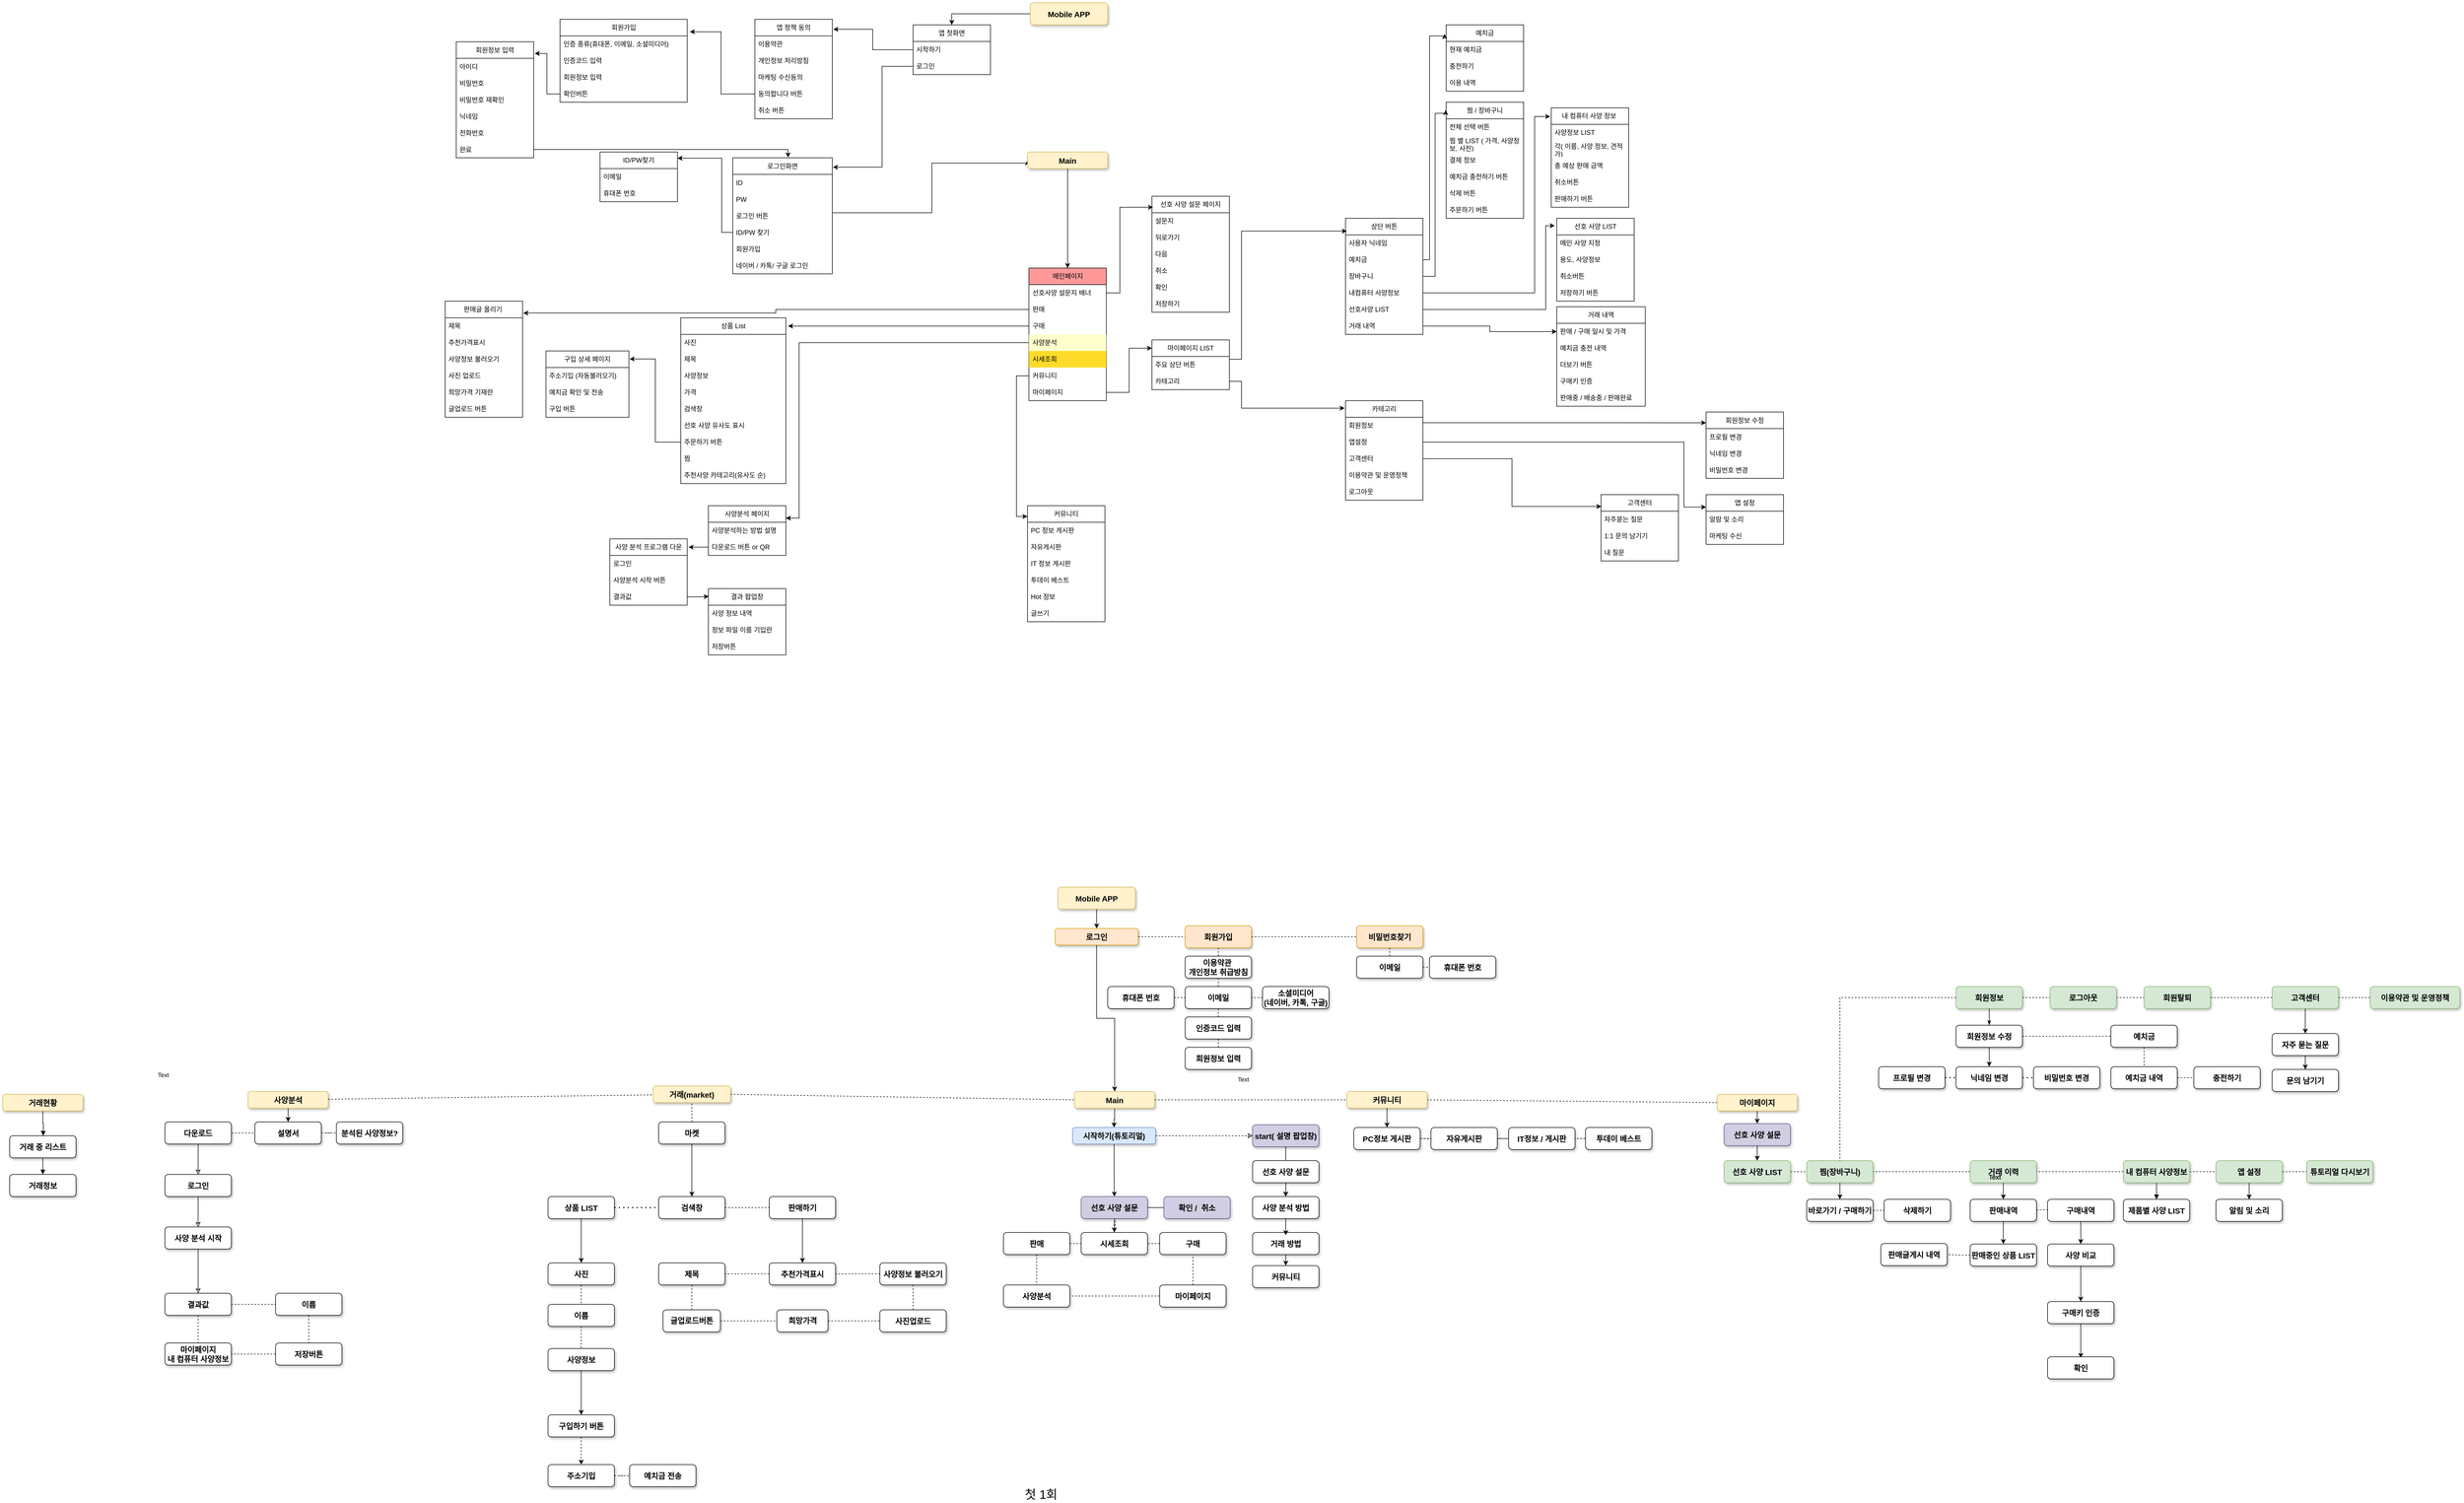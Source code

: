 <mxfile version="20.5.3" type="github">
  <diagram name="Page-1" id="97916047-d0de-89f5-080d-49f4d83e522f">
    <mxGraphModel dx="8436" dy="2122.5" grid="1" gridSize="10" guides="1" tooltips="1" connect="1" arrows="1" fold="1" page="1" pageScale="1.5" pageWidth="1169" pageHeight="827" background="none" math="0" shadow="0">
      <root>
        <mxCell id="0" />
        <mxCell id="1" parent="0" />
        <mxCell id="eFe6NXDTMwuamUTCRNsm-122" value="" style="elbow=vertical;strokeWidth=1;endArrow=none;endFill=0;fontStyle=1;dashed=1;entryX=0.966;entryY=0.5;entryDx=0;entryDy=0;exitX=0;exitY=0.5;exitDx=0;exitDy=0;entryPerimeter=0;" parent="1" source="eFe6NXDTMwuamUTCRNsm-106" target="eFe6NXDTMwuamUTCRNsm-108" edge="1">
          <mxGeometry x="-2822.5" y="1154.91" width="100" height="100" as="geometry">
            <mxPoint x="-3214.5" y="1210.0" as="sourcePoint" />
            <mxPoint x="-2969.5" y="1210.0" as="targetPoint" />
          </mxGeometry>
        </mxCell>
        <mxCell id="eFe6NXDTMwuamUTCRNsm-123" value="Text" style="edgeLabel;html=1;align=center;verticalAlign=middle;resizable=0;points=[];" parent="eFe6NXDTMwuamUTCRNsm-122" vertex="1" connectable="0">
          <mxGeometry relative="1" as="geometry">
            <mxPoint x="-593" y="-40" as="offset" />
          </mxGeometry>
        </mxCell>
        <mxCell id="XjYkyjgMCkCa7mMpTtTm-49" value="" style="edgeStyle=orthogonalEdgeStyle;rounded=0;orthogonalLoop=1;jettySize=auto;html=1;" parent="1" source="2" target="3" edge="1">
          <mxGeometry relative="1" as="geometry" />
        </mxCell>
        <mxCell id="2" value="Mobile APP" style="rounded=1;fillColor=#fff2cc;strokeColor=#d6b656;shadow=1;fontStyle=1;fontSize=14;" parent="1" vertex="1">
          <mxGeometry x="-3452" y="1480" width="140" height="40" as="geometry" />
        </mxCell>
        <mxCell id="XjYkyjgMCkCa7mMpTtTm-50" value="" style="edgeStyle=orthogonalEdgeStyle;rounded=0;orthogonalLoop=1;jettySize=auto;html=1;" parent="1" source="3" target="4" edge="1">
          <mxGeometry relative="1" as="geometry" />
        </mxCell>
        <mxCell id="3" value="로그인" style="rounded=1;shadow=1;fontStyle=1;fontSize=14;fillColor=#ffe6cc;strokeColor=#d79b00;" parent="1" vertex="1">
          <mxGeometry x="-3457" y="1555" width="150" height="30" as="geometry" />
        </mxCell>
        <mxCell id="XjYkyjgMCkCa7mMpTtTm-51" value="" style="edgeStyle=orthogonalEdgeStyle;rounded=0;orthogonalLoop=1;jettySize=auto;html=1;" parent="1" source="4" target="eFe6NXDTMwuamUTCRNsm-63" edge="1">
          <mxGeometry relative="1" as="geometry" />
        </mxCell>
        <mxCell id="4" value="Main" style="rounded=1;fillColor=#fff2cc;strokeColor=#d6b656;shadow=1;fontStyle=1;fontSize=14;" parent="1" vertex="1">
          <mxGeometry x="-3422" y="1850" width="145" height="30" as="geometry" />
        </mxCell>
        <mxCell id="33" value="" style="elbow=vertical;strokeWidth=1;endArrow=none;endFill=0;fontStyle=1;dashed=1;entryX=0;entryY=0.5;entryDx=0;entryDy=0;exitX=1;exitY=0.5;exitDx=0;exitDy=0;" parent="1" source="3" target="7" edge="1">
          <mxGeometry x="-3520" y="1560.5" width="100" height="100" as="geometry">
            <mxPoint x="-3232" y="1625" as="sourcePoint" />
            <mxPoint x="-3420" y="1560.5" as="targetPoint" />
          </mxGeometry>
        </mxCell>
        <mxCell id="eFe6NXDTMwuamUTCRNsm-90" value="" style="edgeStyle=none;rounded=0;orthogonalLoop=1;jettySize=auto;html=1;dashed=1;strokeWidth=1;endArrow=none;endFill=0;" parent="1" source="7" target="eFe6NXDTMwuamUTCRNsm-88" edge="1">
          <mxGeometry relative="1" as="geometry" />
        </mxCell>
        <mxCell id="7" value="회원가입" style="rounded=1;shadow=1;fontStyle=1;fontSize=14;fillColor=#ffe6cc;strokeColor=#d79b00;" parent="1" vertex="1">
          <mxGeometry x="-3222" y="1550" width="120" height="40" as="geometry" />
        </mxCell>
        <mxCell id="XjYkyjgMCkCa7mMpTtTm-52" value="" style="edgeStyle=orthogonalEdgeStyle;rounded=0;orthogonalLoop=1;jettySize=auto;html=1;" parent="1" source="eFe6NXDTMwuamUTCRNsm-63" target="eFe6NXDTMwuamUTCRNsm-124" edge="1">
          <mxGeometry relative="1" as="geometry" />
        </mxCell>
        <mxCell id="eFe6NXDTMwuamUTCRNsm-63" value="시작하기(튜토리얼)" style="rounded=1;shadow=1;fontStyle=1;fontSize=14;fillColor=#dae8fc;strokeColor=#6c8ebf;" parent="1" vertex="1">
          <mxGeometry x="-3425.5" y="1915" width="150" height="30" as="geometry" />
        </mxCell>
        <mxCell id="eFe6NXDTMwuamUTCRNsm-64" value="" style="elbow=vertical;strokeWidth=1;endArrow=classic;endFill=0;fontStyle=1;dashed=1;entryX=0;entryY=0.5;entryDx=0;entryDy=0;exitX=1;exitY=0.5;exitDx=0;exitDy=0;" parent="1" source="eFe6NXDTMwuamUTCRNsm-63" target="eFe6NXDTMwuamUTCRNsm-66" edge="1">
          <mxGeometry x="-3475.5" y="1800.5" width="100" height="100" as="geometry">
            <mxPoint x="-3262.5" y="1810" as="sourcePoint" />
            <mxPoint x="-3375.5" y="1800.5" as="targetPoint" />
          </mxGeometry>
        </mxCell>
        <mxCell id="XjYkyjgMCkCa7mMpTtTm-45" value="" style="edgeStyle=orthogonalEdgeStyle;rounded=0;orthogonalLoop=1;jettySize=auto;html=1;startArrow=none;" parent="1" source="eFe6NXDTMwuamUTCRNsm-67" target="eFe6NXDTMwuamUTCRNsm-114" edge="1">
          <mxGeometry relative="1" as="geometry" />
        </mxCell>
        <mxCell id="eFe6NXDTMwuamUTCRNsm-66" value="start( 설명 팝업창)" style="rounded=1;shadow=1;fontStyle=1;fontSize=14;fillColor=#d0cee2;strokeColor=#56517e;" parent="1" vertex="1">
          <mxGeometry x="-3100" y="1910" width="120" height="40" as="geometry" />
        </mxCell>
        <mxCell id="XjYkyjgMCkCa7mMpTtTm-44" value="" style="edgeStyle=orthogonalEdgeStyle;rounded=0;orthogonalLoop=1;jettySize=auto;html=1;" parent="1" source="eFe6NXDTMwuamUTCRNsm-67" target="eFe6NXDTMwuamUTCRNsm-114" edge="1">
          <mxGeometry relative="1" as="geometry" />
        </mxCell>
        <mxCell id="XjYkyjgMCkCa7mMpTtTm-40" value="" style="edgeStyle=orthogonalEdgeStyle;rounded=0;orthogonalLoop=1;jettySize=auto;html=1;" parent="1" source="eFe6NXDTMwuamUTCRNsm-68" target="eFe6NXDTMwuamUTCRNsm-69" edge="1">
          <mxGeometry relative="1" as="geometry" />
        </mxCell>
        <mxCell id="eFe6NXDTMwuamUTCRNsm-68" value="거래 방법" style="rounded=1;shadow=1;fontStyle=1;fontSize=14;" parent="1" vertex="1">
          <mxGeometry x="-3100" y="2105" width="120" height="40" as="geometry" />
        </mxCell>
        <mxCell id="eFe6NXDTMwuamUTCRNsm-69" value="커뮤니티" style="rounded=1;shadow=1;fontStyle=1;fontSize=14;" parent="1" vertex="1">
          <mxGeometry x="-3100" y="2165" width="120" height="40" as="geometry" />
        </mxCell>
        <mxCell id="eFe6NXDTMwuamUTCRNsm-75" value="이메일" style="rounded=1;shadow=1;fontStyle=1;fontSize=14;" parent="1" vertex="1">
          <mxGeometry x="-3222" y="1660" width="120" height="40" as="geometry" />
        </mxCell>
        <mxCell id="eFe6NXDTMwuamUTCRNsm-76" value="휴대폰 번호" style="rounded=1;shadow=1;fontStyle=1;fontSize=14;" parent="1" vertex="1">
          <mxGeometry x="-3362" y="1660" width="120" height="40" as="geometry" />
        </mxCell>
        <mxCell id="eFe6NXDTMwuamUTCRNsm-77" value="" style="edgeStyle=none;rounded=0;orthogonalLoop=1;jettySize=auto;html=1;dashed=1;strokeWidth=1;endArrow=none;endFill=0;entryX=1;entryY=0.5;entryDx=0;entryDy=0;" parent="1" source="eFe6NXDTMwuamUTCRNsm-78" target="eFe6NXDTMwuamUTCRNsm-75" edge="1">
          <mxGeometry relative="1" as="geometry" />
        </mxCell>
        <mxCell id="eFe6NXDTMwuamUTCRNsm-78" value="소셜미디어&#xa;(네이버, 카톡, 구글)" style="rounded=1;shadow=1;fontStyle=1;fontSize=14;" parent="1" vertex="1">
          <mxGeometry x="-3082" y="1660" width="120" height="40" as="geometry" />
        </mxCell>
        <mxCell id="eFe6NXDTMwuamUTCRNsm-80" value="" style="edgeStyle=none;rounded=0;orthogonalLoop=1;jettySize=auto;html=1;dashed=1;strokeWidth=1;endArrow=none;endFill=0;entryX=0;entryY=0.5;entryDx=0;entryDy=0;exitX=1;exitY=0.5;exitDx=0;exitDy=0;" parent="1" source="eFe6NXDTMwuamUTCRNsm-76" target="eFe6NXDTMwuamUTCRNsm-75" edge="1">
          <mxGeometry relative="1" as="geometry">
            <mxPoint x="-3382.55" y="1664.01" as="sourcePoint" />
            <mxPoint x="-3382" y="1630" as="targetPoint" />
            <Array as="points" />
          </mxGeometry>
        </mxCell>
        <mxCell id="eFe6NXDTMwuamUTCRNsm-83" value="" style="edgeStyle=none;rounded=0;orthogonalLoop=1;jettySize=auto;html=1;dashed=1;strokeWidth=1;endArrow=none;endFill=0;exitX=0.5;exitY=0;exitDx=0;exitDy=0;" parent="1" source="eFe6NXDTMwuamUTCRNsm-75" edge="1">
          <mxGeometry relative="1" as="geometry">
            <mxPoint x="-3162" y="1605" as="sourcePoint" />
            <mxPoint x="-3162" y="1625" as="targetPoint" />
            <Array as="points" />
          </mxGeometry>
        </mxCell>
        <mxCell id="eFe6NXDTMwuamUTCRNsm-84" value="" style="elbow=vertical;strokeWidth=1;endArrow=none;endFill=0;fontStyle=1;dashed=1;entryX=0;entryY=0.5;entryDx=0;entryDy=0;exitX=1;exitY=0.5;exitDx=0;exitDy=0;" parent="1" target="eFe6NXDTMwuamUTCRNsm-86" edge="1">
          <mxGeometry x="-3315" y="1560.5" width="100" height="100" as="geometry">
            <mxPoint x="-3102" y="1570" as="sourcePoint" />
            <mxPoint x="-3215" y="1560.5" as="targetPoint" />
          </mxGeometry>
        </mxCell>
        <mxCell id="eFe6NXDTMwuamUTCRNsm-85" value="첫 1회" style="edgeLabel;html=1;align=center;verticalAlign=middle;resizable=0;points=[];fontSize=22;" parent="eFe6NXDTMwuamUTCRNsm-84" vertex="1" connectable="0">
          <mxGeometry relative="1" as="geometry">
            <mxPoint x="-476" y="1010" as="offset" />
          </mxGeometry>
        </mxCell>
        <mxCell id="eFe6NXDTMwuamUTCRNsm-86" value="비밀번호찾기" style="rounded=1;shadow=1;fontStyle=1;fontSize=14;fillColor=#ffe6cc;strokeColor=#d79b00;" parent="1" vertex="1">
          <mxGeometry x="-2912" y="1550" width="120" height="40" as="geometry" />
        </mxCell>
        <mxCell id="eFe6NXDTMwuamUTCRNsm-88" value="이용약관 &#xa;개인정보 취급방침" style="rounded=1;shadow=1;fontStyle=1;fontSize=14;" parent="1" vertex="1">
          <mxGeometry x="-3222" y="1605" width="120" height="40" as="geometry" />
        </mxCell>
        <mxCell id="eFe6NXDTMwuamUTCRNsm-89" value="" style="edgeStyle=none;rounded=0;orthogonalLoop=1;jettySize=auto;html=1;dashed=1;strokeWidth=1;endArrow=none;endFill=0;exitX=0.5;exitY=0;exitDx=0;exitDy=0;" parent="1" source="eFe6NXDTMwuamUTCRNsm-88" edge="1">
          <mxGeometry relative="1" as="geometry">
            <mxPoint x="-3162" y="1590" as="sourcePoint" />
            <mxPoint x="-3162" y="1595" as="targetPoint" />
            <Array as="points" />
          </mxGeometry>
        </mxCell>
        <mxCell id="eFe6NXDTMwuamUTCRNsm-93" value="이메일" style="rounded=1;shadow=1;fontStyle=1;fontSize=14;" parent="1" vertex="1">
          <mxGeometry x="-2912" y="1605" width="120" height="40" as="geometry" />
        </mxCell>
        <mxCell id="eFe6NXDTMwuamUTCRNsm-94" value="휴대폰 번호" style="rounded=1;shadow=1;fontStyle=1;fontSize=14;" parent="1" vertex="1">
          <mxGeometry x="-2780.25" y="1605" width="120" height="40" as="geometry" />
        </mxCell>
        <mxCell id="eFe6NXDTMwuamUTCRNsm-96" value="" style="edgeStyle=none;rounded=0;orthogonalLoop=1;jettySize=auto;html=1;dashed=1;strokeWidth=1;endArrow=none;endFill=0;exitX=0.5;exitY=0;exitDx=0;exitDy=0;entryX=0.5;entryY=1;entryDx=0;entryDy=0;" parent="1" source="eFe6NXDTMwuamUTCRNsm-93" target="eFe6NXDTMwuamUTCRNsm-86" edge="1">
          <mxGeometry relative="1" as="geometry">
            <mxPoint x="-3047" y="1670" as="sourcePoint" />
            <mxPoint x="-3047" y="1635" as="targetPoint" />
            <Array as="points" />
          </mxGeometry>
        </mxCell>
        <mxCell id="eFe6NXDTMwuamUTCRNsm-97" value="인증코드 입력" style="rounded=1;shadow=1;fontStyle=1;fontSize=14;" parent="1" vertex="1">
          <mxGeometry x="-3222" y="1715" width="120" height="40" as="geometry" />
        </mxCell>
        <mxCell id="eFe6NXDTMwuamUTCRNsm-100" value="회원정보 입력" style="rounded=1;shadow=1;fontStyle=1;fontSize=14;" parent="1" vertex="1">
          <mxGeometry x="-3222" y="1770" width="120" height="40" as="geometry" />
        </mxCell>
        <mxCell id="eFe6NXDTMwuamUTCRNsm-101" value="" style="edgeStyle=none;rounded=0;orthogonalLoop=1;jettySize=auto;html=1;dashed=1;strokeWidth=1;endArrow=none;endFill=0;entryX=0.5;entryY=1;entryDx=0;entryDy=0;exitX=0.5;exitY=0;exitDx=0;exitDy=0;" parent="1" source="eFe6NXDTMwuamUTCRNsm-100" edge="1">
          <mxGeometry relative="1" as="geometry">
            <mxPoint x="-3382.55" y="1719.01" as="sourcePoint" />
            <mxPoint x="-3162" y="1755" as="targetPoint" />
            <Array as="points" />
          </mxGeometry>
        </mxCell>
        <mxCell id="eFe6NXDTMwuamUTCRNsm-103" value="" style="edgeStyle=none;rounded=0;orthogonalLoop=1;jettySize=auto;html=1;dashed=1;strokeWidth=1;endArrow=none;endFill=0;exitX=0.5;exitY=0;exitDx=0;exitDy=0;entryX=0.5;entryY=1;entryDx=0;entryDy=0;" parent="1" source="eFe6NXDTMwuamUTCRNsm-97" target="eFe6NXDTMwuamUTCRNsm-75" edge="1">
          <mxGeometry relative="1" as="geometry">
            <mxPoint x="-3082" y="1755" as="sourcePoint" />
            <mxPoint x="-3002" y="1755" as="targetPoint" />
            <Array as="points" />
          </mxGeometry>
        </mxCell>
        <mxCell id="eFe6NXDTMwuamUTCRNsm-104" value="" style="edgeStyle=none;rounded=0;orthogonalLoop=1;jettySize=auto;html=1;dashed=1;strokeWidth=1;endArrow=none;endFill=0;exitX=1;exitY=0.5;exitDx=0;exitDy=0;entryX=0;entryY=0.5;entryDx=0;entryDy=0;" parent="1" source="eFe6NXDTMwuamUTCRNsm-93" target="eFe6NXDTMwuamUTCRNsm-94" edge="1">
          <mxGeometry relative="1" as="geometry">
            <mxPoint x="-2842.0" y="1615" as="sourcePoint" />
            <mxPoint x="-2842.0" y="1600" as="targetPoint" />
            <Array as="points" />
          </mxGeometry>
        </mxCell>
        <mxCell id="XjYkyjgMCkCa7mMpTtTm-55" value="" style="edgeStyle=orthogonalEdgeStyle;rounded=0;orthogonalLoop=1;jettySize=auto;html=1;entryX=0.5;entryY=0;entryDx=0;entryDy=0;" parent="1" source="eFe6NXDTMwuamUTCRNsm-106" target="eFe6NXDTMwuamUTCRNsm-133" edge="1">
          <mxGeometry relative="1" as="geometry" />
        </mxCell>
        <mxCell id="eFe6NXDTMwuamUTCRNsm-106" value="마이페이지" style="rounded=1;fillColor=#fff2cc;strokeColor=#d6b656;shadow=1;fontStyle=1;fontSize=14;" parent="1" vertex="1">
          <mxGeometry x="-2260" y="1855" width="145" height="30" as="geometry" />
        </mxCell>
        <mxCell id="XjYkyjgMCkCa7mMpTtTm-47" value="" style="edgeStyle=orthogonalEdgeStyle;rounded=0;orthogonalLoop=1;jettySize=auto;html=1;" parent="1" source="eFe6NXDTMwuamUTCRNsm-107" target="eFe6NXDTMwuamUTCRNsm-157" edge="1">
          <mxGeometry relative="1" as="geometry" />
        </mxCell>
        <mxCell id="eFe6NXDTMwuamUTCRNsm-107" value="사양분석" style="rounded=1;fillColor=#fff2cc;strokeColor=#d6b656;shadow=1;fontStyle=1;fontSize=14;" parent="1" vertex="1">
          <mxGeometry x="-4916.5" y="1850" width="145" height="30" as="geometry" />
        </mxCell>
        <mxCell id="eFe6NXDTMwuamUTCRNsm-108" value="커뮤니티" style="rounded=1;fillColor=#fff2cc;strokeColor=#d6b656;shadow=1;fontStyle=1;fontSize=14;" parent="1" vertex="1">
          <mxGeometry x="-2929.5" y="1850" width="145" height="30" as="geometry" />
        </mxCell>
        <mxCell id="XjYkyjgMCkCa7mMpTtTm-43" value="" style="edgeStyle=orthogonalEdgeStyle;rounded=0;orthogonalLoop=1;jettySize=auto;html=1;entryX=0.5;entryY=0.125;entryDx=0;entryDy=0;entryPerimeter=0;" parent="1" source="eFe6NXDTMwuamUTCRNsm-114" target="eFe6NXDTMwuamUTCRNsm-68" edge="1">
          <mxGeometry relative="1" as="geometry">
            <mxPoint x="-3040" y="2095" as="targetPoint" />
          </mxGeometry>
        </mxCell>
        <mxCell id="eFe6NXDTMwuamUTCRNsm-114" value="사양 분석 방법" style="rounded=1;shadow=1;fontStyle=1;fontSize=14;" parent="1" vertex="1">
          <mxGeometry x="-3100" y="2040" width="120" height="40" as="geometry" />
        </mxCell>
        <mxCell id="eFe6NXDTMwuamUTCRNsm-116" value="" style="elbow=vertical;strokeWidth=1;endArrow=none;endFill=0;fontStyle=1;dashed=1;" parent="1" source="eFe6NXDTMwuamUTCRNsm-107" target="eFe6NXDTMwuamUTCRNsm-105" edge="1">
          <mxGeometry x="-3962" y="1810.5" width="100" height="100" as="geometry">
            <mxPoint x="-4346.5" y="1865" as="sourcePoint" />
            <mxPoint x="-4206.5" y="1865.0" as="targetPoint" />
          </mxGeometry>
        </mxCell>
        <mxCell id="eFe6NXDTMwuamUTCRNsm-117" value="Text" style="edgeLabel;html=1;align=center;verticalAlign=middle;resizable=0;points=[];" parent="eFe6NXDTMwuamUTCRNsm-116" vertex="1" connectable="0">
          <mxGeometry relative="1" as="geometry">
            <mxPoint x="-593" y="-40" as="offset" />
          </mxGeometry>
        </mxCell>
        <mxCell id="eFe6NXDTMwuamUTCRNsm-118" value="" style="elbow=vertical;strokeWidth=1;endArrow=none;endFill=0;fontStyle=1;dashed=1;exitX=1;exitY=0.5;exitDx=0;exitDy=0;entryX=0;entryY=0.5;entryDx=0;entryDy=0;" parent="1" source="eFe6NXDTMwuamUTCRNsm-105" target="4" edge="1">
          <mxGeometry x="-3180.5" y="1809.91" width="100" height="100" as="geometry">
            <mxPoint x="-3565" y="1864.41" as="sourcePoint" />
            <mxPoint x="-3410" y="1855" as="targetPoint" />
            <Array as="points" />
          </mxGeometry>
        </mxCell>
        <mxCell id="eFe6NXDTMwuamUTCRNsm-120" value="" style="elbow=vertical;strokeWidth=1;endArrow=none;endFill=0;fontStyle=1;dashed=1;entryX=0;entryY=0.5;entryDx=0;entryDy=0;" parent="1" source="4" target="eFe6NXDTMwuamUTCRNsm-108" edge="1">
          <mxGeometry x="-2883" y="1809.91" width="100" height="100" as="geometry">
            <mxPoint x="-3270" y="1865" as="sourcePoint" />
            <mxPoint x="-3127.5" y="1864.41" as="targetPoint" />
          </mxGeometry>
        </mxCell>
        <mxCell id="rimcrX7OqDLzWgMT_Scs-69" value="" style="edgeStyle=orthogonalEdgeStyle;rounded=0;orthogonalLoop=1;jettySize=auto;html=1;endArrow=none;endFill=0;" parent="1" source="eFe6NXDTMwuamUTCRNsm-124" target="rimcrX7OqDLzWgMT_Scs-68" edge="1">
          <mxGeometry relative="1" as="geometry" />
        </mxCell>
        <mxCell id="XjYkyjgMCkCa7mMpTtTm-53" value="" style="edgeStyle=orthogonalEdgeStyle;rounded=0;orthogonalLoop=1;jettySize=auto;html=1;" parent="1" source="eFe6NXDTMwuamUTCRNsm-124" target="eFe6NXDTMwuamUTCRNsm-131" edge="1">
          <mxGeometry relative="1" as="geometry" />
        </mxCell>
        <mxCell id="eFe6NXDTMwuamUTCRNsm-124" value="선호 사양 설문" style="rounded=1;shadow=1;fontStyle=1;fontSize=14;fillColor=#d0cee2;strokeColor=#56517e;" parent="1" vertex="1">
          <mxGeometry x="-3410" y="2040" width="120" height="40" as="geometry" />
        </mxCell>
        <mxCell id="eFe6NXDTMwuamUTCRNsm-125" value="" style="edgeStyle=none;rounded=0;orthogonalLoop=1;jettySize=auto;html=1;dashed=1;strokeWidth=1;endArrow=none;endFill=0;exitX=0;exitY=0.5;exitDx=0;exitDy=0;" parent="1" source="eFe6NXDTMwuamUTCRNsm-126" target="eFe6NXDTMwuamUTCRNsm-131" edge="1">
          <mxGeometry relative="1" as="geometry">
            <mxPoint x="-3348" y="2145" as="targetPoint" />
          </mxGeometry>
        </mxCell>
        <mxCell id="eFe6NXDTMwuamUTCRNsm-126" value="구매" style="rounded=1;shadow=1;fontStyle=1;fontSize=14;" parent="1" vertex="1">
          <mxGeometry x="-3268" y="2105" width="120" height="40" as="geometry" />
        </mxCell>
        <mxCell id="URNRII1w7KCXuAZZDhyS-84" value="" style="edgeStyle=orthogonalEdgeStyle;rounded=0;orthogonalLoop=1;jettySize=auto;html=1;dashed=1;endArrow=none;endFill=0;" parent="1" source="eFe6NXDTMwuamUTCRNsm-127" target="URNRII1w7KCXuAZZDhyS-83" edge="1">
          <mxGeometry relative="1" as="geometry" />
        </mxCell>
        <mxCell id="eFe6NXDTMwuamUTCRNsm-127" value="판매" style="rounded=1;shadow=1;fontStyle=1;fontSize=14;" parent="1" vertex="1">
          <mxGeometry x="-3550.5" y="2105" width="120" height="40" as="geometry" />
        </mxCell>
        <mxCell id="eFe6NXDTMwuamUTCRNsm-131" value="시세조회" style="rounded=1;shadow=1;fontStyle=1;fontSize=14;" parent="1" vertex="1">
          <mxGeometry x="-3410" y="2105" width="120" height="40" as="geometry" />
        </mxCell>
        <mxCell id="eFe6NXDTMwuamUTCRNsm-132" value="" style="edgeStyle=none;rounded=0;orthogonalLoop=1;jettySize=auto;html=1;dashed=1;strokeWidth=1;endArrow=none;endFill=0;entryX=0.5;entryY=1;entryDx=0;entryDy=0;exitX=0.5;exitY=0;exitDx=0;exitDy=0;" parent="1" source="eFe6NXDTMwuamUTCRNsm-131" edge="1">
          <mxGeometry relative="1" as="geometry">
            <mxPoint x="-3568.55" y="2054.01" as="sourcePoint" />
            <mxPoint x="-3348" y="2080" as="targetPoint" />
            <Array as="points" />
          </mxGeometry>
        </mxCell>
        <mxCell id="XjYkyjgMCkCa7mMpTtTm-56" value="" style="edgeStyle=orthogonalEdgeStyle;rounded=0;orthogonalLoop=1;jettySize=auto;html=1;" parent="1" source="eFe6NXDTMwuamUTCRNsm-133" target="eFe6NXDTMwuamUTCRNsm-221" edge="1">
          <mxGeometry relative="1" as="geometry" />
        </mxCell>
        <mxCell id="eFe6NXDTMwuamUTCRNsm-133" value="선호 사양 설문" style="rounded=1;shadow=1;fontStyle=1;fontSize=14;fillColor=#d0cee2;strokeColor=#56517e;" parent="1" vertex="1">
          <mxGeometry x="-2247.5" y="1908" width="120" height="40" as="geometry" />
        </mxCell>
        <mxCell id="eFe6NXDTMwuamUTCRNsm-134" value="" style="edgeStyle=none;rounded=0;orthogonalLoop=1;jettySize=auto;html=1;dashed=1;strokeWidth=1;endArrow=none;endFill=0;entryX=1;entryY=0.5;entryDx=0;entryDy=0;" parent="1" source="eFe6NXDTMwuamUTCRNsm-135" target="eFe6NXDTMwuamUTCRNsm-140" edge="1">
          <mxGeometry relative="1" as="geometry">
            <mxPoint x="-2270" y="2015.0" as="targetPoint" />
          </mxGeometry>
        </mxCell>
        <mxCell id="XjYkyjgMCkCa7mMpTtTm-63" value="" style="edgeStyle=orthogonalEdgeStyle;rounded=0;orthogonalLoop=1;jettySize=auto;html=1;" parent="1" source="eFe6NXDTMwuamUTCRNsm-135" target="eFe6NXDTMwuamUTCRNsm-142" edge="1">
          <mxGeometry relative="1" as="geometry" />
        </mxCell>
        <mxCell id="eFe6NXDTMwuamUTCRNsm-135" value="거래 이력" style="rounded=1;shadow=1;fontStyle=1;fontSize=14;fillColor=#d5e8d4;strokeColor=#82b366;" parent="1" vertex="1">
          <mxGeometry x="-1802.5" y="1975" width="120" height="40" as="geometry" />
        </mxCell>
        <mxCell id="r77UMJ5Ng2X09h00kHRx-50" style="edgeStyle=orthogonalEdgeStyle;rounded=0;orthogonalLoop=1;jettySize=auto;html=1;exitX=0.5;exitY=1;exitDx=0;exitDy=0;entryX=0.5;entryY=0;entryDx=0;entryDy=0;endArrow=classicThin;endFill=1;" parent="1" source="eFe6NXDTMwuamUTCRNsm-136" target="URNRII1w7KCXuAZZDhyS-33" edge="1">
          <mxGeometry relative="1" as="geometry" />
        </mxCell>
        <mxCell id="r77UMJ5Ng2X09h00kHRx-53" value="" style="edgeStyle=orthogonalEdgeStyle;rounded=0;orthogonalLoop=1;jettySize=auto;html=1;endArrow=none;endFill=0;dashed=1;" parent="1" source="eFe6NXDTMwuamUTCRNsm-136" target="URNRII1w7KCXuAZZDhyS-42" edge="1">
          <mxGeometry relative="1" as="geometry" />
        </mxCell>
        <mxCell id="eFe6NXDTMwuamUTCRNsm-136" value="회원정보" style="rounded=1;shadow=1;fontStyle=1;fontSize=14;fillColor=#d5e8d4;strokeColor=#82b366;" parent="1" vertex="1">
          <mxGeometry x="-1828" y="1660" width="120" height="40" as="geometry" />
        </mxCell>
        <mxCell id="XjYkyjgMCkCa7mMpTtTm-57" value="" style="edgeStyle=orthogonalEdgeStyle;rounded=0;orthogonalLoop=1;jettySize=auto;html=1;" parent="1" source="eFe6NXDTMwuamUTCRNsm-140" target="eFe6NXDTMwuamUTCRNsm-217" edge="1">
          <mxGeometry relative="1" as="geometry" />
        </mxCell>
        <mxCell id="eFe6NXDTMwuamUTCRNsm-140" value="찜(장바구니)" style="rounded=1;shadow=1;fontStyle=1;fontSize=14;fillColor=#d5e8d4;strokeColor=#82b366;" parent="1" vertex="1">
          <mxGeometry x="-2098" y="1975" width="120" height="40" as="geometry" />
        </mxCell>
        <mxCell id="XjYkyjgMCkCa7mMpTtTm-59" value="" style="edgeStyle=orthogonalEdgeStyle;rounded=0;orthogonalLoop=1;jettySize=auto;html=1;" parent="1" source="eFe6NXDTMwuamUTCRNsm-142" target="rimcrX7OqDLzWgMT_Scs-76" edge="1">
          <mxGeometry relative="1" as="geometry" />
        </mxCell>
        <mxCell id="eFe6NXDTMwuamUTCRNsm-142" value="판매내역" style="rounded=1;shadow=1;fontStyle=1;fontSize=14;" parent="1" vertex="1">
          <mxGeometry x="-1802.5" y="2045" width="120" height="40" as="geometry" />
        </mxCell>
        <mxCell id="XjYkyjgMCkCa7mMpTtTm-60" value="" style="edgeStyle=orthogonalEdgeStyle;rounded=0;orthogonalLoop=1;jettySize=auto;html=1;" parent="1" source="eFe6NXDTMwuamUTCRNsm-145" target="rimcrX7OqDLzWgMT_Scs-70" edge="1">
          <mxGeometry relative="1" as="geometry" />
        </mxCell>
        <mxCell id="eFe6NXDTMwuamUTCRNsm-145" value="구매내역" style="rounded=1;shadow=1;fontStyle=1;fontSize=14;" parent="1" vertex="1">
          <mxGeometry x="-1662.5" y="2045" width="120" height="40" as="geometry" />
        </mxCell>
        <mxCell id="eFe6NXDTMwuamUTCRNsm-146" value="" style="elbow=vertical;strokeWidth=1;endArrow=none;endFill=0;fontStyle=1;dashed=1;entryX=0;entryY=0.5;entryDx=0;entryDy=0;exitX=1;exitY=0.5;exitDx=0;exitDy=0;" parent="1" edge="1">
          <mxGeometry x="-2408" y="1599.5" width="100" height="100" as="geometry">
            <mxPoint x="-1682.5" y="2064" as="sourcePoint" />
            <mxPoint x="-1662.5" y="2064" as="targetPoint" />
          </mxGeometry>
        </mxCell>
        <mxCell id="eFe6NXDTMwuamUTCRNsm-148" value="판매글게시 내역" style="rounded=1;shadow=1;fontStyle=1;fontSize=14;" parent="1" vertex="1">
          <mxGeometry x="-1964" y="2125" width="120" height="40" as="geometry" />
        </mxCell>
        <mxCell id="rimcrX7OqDLzWgMT_Scs-63" value="" style="edgeStyle=orthogonalEdgeStyle;rounded=0;orthogonalLoop=1;jettySize=auto;html=1;endArrow=block;endFill=1;" parent="1" source="eFe6NXDTMwuamUTCRNsm-155" target="rimcrX7OqDLzWgMT_Scs-62" edge="1">
          <mxGeometry relative="1" as="geometry" />
        </mxCell>
        <mxCell id="eFe6NXDTMwuamUTCRNsm-155" value="내 컴퓨터 사양정보" style="rounded=1;shadow=1;fontStyle=1;fontSize=14;fillColor=#d5e8d4;strokeColor=#82b366;" parent="1" vertex="1">
          <mxGeometry x="-1525.5" y="1975" width="120" height="40" as="geometry" />
        </mxCell>
        <mxCell id="eFe6NXDTMwuamUTCRNsm-156" value="" style="edgeStyle=none;rounded=0;orthogonalLoop=1;jettySize=auto;html=1;dashed=1;strokeWidth=1;endArrow=none;endFill=0;exitX=0;exitY=0.5;exitDx=0;exitDy=0;entryX=1;entryY=0.5;entryDx=0;entryDy=0;" parent="1" source="eFe6NXDTMwuamUTCRNsm-155" target="eFe6NXDTMwuamUTCRNsm-135" edge="1">
          <mxGeometry relative="1" as="geometry">
            <mxPoint x="-1682.5" y="1935" as="targetPoint" />
            <mxPoint x="-1532.5" y="1935" as="sourcePoint" />
          </mxGeometry>
        </mxCell>
        <mxCell id="URNRII1w7KCXuAZZDhyS-81" value="" style="edgeStyle=orthogonalEdgeStyle;rounded=0;orthogonalLoop=1;jettySize=auto;html=1;dashed=1;endArrow=none;endFill=0;" parent="1" source="eFe6NXDTMwuamUTCRNsm-157" target="URNRII1w7KCXuAZZDhyS-80" edge="1">
          <mxGeometry relative="1" as="geometry" />
        </mxCell>
        <mxCell id="eFe6NXDTMwuamUTCRNsm-157" value="설명서" style="rounded=1;shadow=1;fontStyle=1;fontSize=14;" parent="1" vertex="1">
          <mxGeometry x="-4904" y="1905" width="120" height="40" as="geometry" />
        </mxCell>
        <mxCell id="eFe6NXDTMwuamUTCRNsm-158" value="" style="edgeStyle=none;rounded=0;orthogonalLoop=1;jettySize=auto;html=1;dashed=1;strokeWidth=1;endArrow=none;endFill=0;entryX=0;entryY=0.5;entryDx=0;entryDy=0;" parent="1" target="eFe6NXDTMwuamUTCRNsm-159" edge="1">
          <mxGeometry relative="1" as="geometry">
            <mxPoint x="-4906.72" y="1925" as="sourcePoint" />
            <mxPoint x="-4844" y="1885.0" as="targetPoint" />
            <Array as="points" />
          </mxGeometry>
        </mxCell>
        <mxCell id="rimcrX7OqDLzWgMT_Scs-48" value="" style="edgeStyle=orthogonalEdgeStyle;rounded=0;orthogonalLoop=1;jettySize=auto;html=1;endArrow=classic;endFill=0;" parent="1" source="eFe6NXDTMwuamUTCRNsm-159" target="rimcrX7OqDLzWgMT_Scs-47" edge="1">
          <mxGeometry relative="1" as="geometry" />
        </mxCell>
        <mxCell id="eFe6NXDTMwuamUTCRNsm-159" value="다운로드" style="rounded=1;shadow=1;fontStyle=1;fontSize=14;" parent="1" vertex="1">
          <mxGeometry x="-5066.72" y="1905" width="120" height="40" as="geometry" />
        </mxCell>
        <mxCell id="eFe6NXDTMwuamUTCRNsm-161" value="" style="elbow=vertical;strokeWidth=1;endArrow=none;endFill=0;fontStyle=1;dashed=1;entryX=0.5;entryY=1;entryDx=0;entryDy=0;exitX=0.5;exitY=0;exitDx=0;exitDy=0;" parent="1" source="eFe6NXDTMwuamUTCRNsm-163" target="eFe6NXDTMwuamUTCRNsm-105" edge="1">
          <mxGeometry x="-4112" y="1820.5" width="100" height="100" as="geometry">
            <mxPoint x="-4116.5" y="1900" as="sourcePoint" />
            <mxPoint x="-4176.5" y="1875.0" as="targetPoint" />
          </mxGeometry>
        </mxCell>
        <mxCell id="a7F1Hl_PlcMjDDjZayLa-35" value="" style="edgeStyle=orthogonalEdgeStyle;rounded=0;orthogonalLoop=1;jettySize=auto;html=1;" parent="1" source="eFe6NXDTMwuamUTCRNsm-163" target="a7F1Hl_PlcMjDDjZayLa-34" edge="1">
          <mxGeometry relative="1" as="geometry" />
        </mxCell>
        <mxCell id="eFe6NXDTMwuamUTCRNsm-163" value="마켓" style="rounded=1;shadow=1;fontStyle=1;fontSize=14;" parent="1" vertex="1">
          <mxGeometry x="-4174" y="1905" width="120" height="40" as="geometry" />
        </mxCell>
        <mxCell id="eFe6NXDTMwuamUTCRNsm-169" value="" style="edgeStyle=none;rounded=0;orthogonalLoop=1;jettySize=auto;html=1;dashed=1;strokeWidth=1;endArrow=none;endFill=0;entryX=0;entryY=0.5;entryDx=0;entryDy=0;exitX=1;exitY=0.5;exitDx=0;exitDy=0;" parent="1" source="a7F1Hl_PlcMjDDjZayLa-34" target="a7F1Hl_PlcMjDDjZayLa-36" edge="1">
          <mxGeometry relative="1" as="geometry">
            <mxPoint x="-4054" y="1995" as="sourcePoint" />
            <mxPoint x="-4116.5" y="1960.0" as="targetPoint" />
            <Array as="points" />
          </mxGeometry>
        </mxCell>
        <mxCell id="eFe6NXDTMwuamUTCRNsm-178" value="" style="edgeStyle=none;rounded=0;orthogonalLoop=1;jettySize=auto;html=1;dashed=1;strokeWidth=1;endArrow=none;endFill=0;entryX=0.5;entryY=0;entryDx=0;entryDy=0;exitX=0.5;exitY=1;exitDx=0;exitDy=0;" parent="1" source="a7F1Hl_PlcMjDDjZayLa-60" target="a7F1Hl_PlcMjDDjZayLa-57" edge="1">
          <mxGeometry relative="1" as="geometry">
            <mxPoint x="-4229.776" y="2285" as="targetPoint" />
          </mxGeometry>
        </mxCell>
        <mxCell id="eFe6NXDTMwuamUTCRNsm-184" value="" style="edgeStyle=none;rounded=0;orthogonalLoop=1;jettySize=auto;html=1;dashed=1;strokeWidth=1;endArrow=none;endFill=0;" parent="1" edge="1">
          <mxGeometry relative="1" as="geometry">
            <mxPoint x="-3964.22" y="2460" as="targetPoint" />
            <mxPoint x="-3964.22" y="2460" as="sourcePoint" />
          </mxGeometry>
        </mxCell>
        <mxCell id="eFe6NXDTMwuamUTCRNsm-179" value="" style="edgeStyle=none;rounded=0;orthogonalLoop=1;jettySize=auto;html=1;dashed=1;strokeWidth=1;endArrow=none;endFill=0;entryX=1;entryY=0.5;entryDx=0;entryDy=0;exitX=0;exitY=0.5;exitDx=0;exitDy=0;" parent="1" source="a7F1Hl_PlcMjDDjZayLa-52" target="a7F1Hl_PlcMjDDjZayLa-55" edge="1">
          <mxGeometry relative="1" as="geometry">
            <mxPoint x="-3936.5" y="2295" as="sourcePoint" />
            <mxPoint x="-3936.5" y="2320" as="targetPoint" />
            <Array as="points" />
          </mxGeometry>
        </mxCell>
        <mxCell id="eFe6NXDTMwuamUTCRNsm-183" value="" style="edgeStyle=none;rounded=0;orthogonalLoop=1;jettySize=auto;html=1;dashed=1;strokeWidth=1;endArrow=none;endFill=0;exitX=1;exitY=0.5;exitDx=0;exitDy=0;" parent="1" source="eFe6NXDTMwuamUTCRNsm-186" target="eFe6NXDTMwuamUTCRNsm-182" edge="1">
          <mxGeometry relative="1" as="geometry">
            <mxPoint x="-3966.72" y="2504.05" as="sourcePoint" />
          </mxGeometry>
        </mxCell>
        <mxCell id="eFe6NXDTMwuamUTCRNsm-187" value="" style="edgeStyle=none;rounded=0;orthogonalLoop=1;jettySize=auto;html=1;dashed=1;strokeWidth=1;endArrow=none;endFill=0;exitX=0.5;exitY=1;exitDx=0;exitDy=0;" parent="1" source="a7F1Hl_PlcMjDDjZayLa-55" target="eFe6NXDTMwuamUTCRNsm-186" edge="1">
          <mxGeometry relative="1" as="geometry" />
        </mxCell>
        <mxCell id="eFe6NXDTMwuamUTCRNsm-182" value="희망가격" style="whiteSpace=wrap;html=1;fontSize=14;rounded=1;shadow=1;fontStyle=1;" parent="1" vertex="1">
          <mxGeometry x="-3960.25" y="2245" width="92.5" height="40" as="geometry" />
        </mxCell>
        <mxCell id="eFe6NXDTMwuamUTCRNsm-186" value="글업로드버튼" style="whiteSpace=wrap;html=1;fontSize=14;rounded=1;shadow=1;fontStyle=1;" parent="1" vertex="1">
          <mxGeometry x="-4166.09" y="2245" width="103.75" height="40" as="geometry" />
        </mxCell>
        <mxCell id="a7F1Hl_PlcMjDDjZayLa-66" value="" style="edgeStyle=none;rounded=0;orthogonalLoop=1;jettySize=auto;html=1;" parent="1" edge="1">
          <mxGeometry relative="1" as="geometry">
            <mxPoint x="-3929.78" y="575" as="sourcePoint" />
          </mxGeometry>
        </mxCell>
        <mxCell id="eFe6NXDTMwuamUTCRNsm-201" value="" style="edgeStyle=none;rounded=0;orthogonalLoop=1;jettySize=auto;html=1;dashed=1;strokeWidth=1;endArrow=none;endFill=0;exitX=0;exitY=0.5;exitDx=0;exitDy=0;" parent="1" edge="1">
          <mxGeometry relative="1" as="geometry">
            <mxPoint x="-3652.5" y="705" as="sourcePoint" />
          </mxGeometry>
        </mxCell>
        <mxCell id="eFe6NXDTMwuamUTCRNsm-207" value="" style="edgeStyle=none;rounded=0;orthogonalLoop=1;jettySize=auto;html=1;dashed=1;strokeWidth=1;endArrow=none;endFill=0;" parent="1" edge="1">
          <mxGeometry relative="1" as="geometry">
            <mxPoint x="-3787.5" y="705" as="sourcePoint" />
          </mxGeometry>
        </mxCell>
        <mxCell id="eFe6NXDTMwuamUTCRNsm-209" value="" style="edgeStyle=none;rounded=0;orthogonalLoop=1;jettySize=auto;html=1;dashed=1;strokeWidth=1;endArrow=none;endFill=0;" parent="1" edge="1">
          <mxGeometry relative="1" as="geometry">
            <mxPoint x="-3880.475" y="725" as="sourcePoint" />
          </mxGeometry>
        </mxCell>
        <mxCell id="eFe6NXDTMwuamUTCRNsm-215" value="충전하기" style="rounded=1;shadow=1;fontStyle=1;fontSize=14;" parent="1" vertex="1">
          <mxGeometry x="-1398" y="1805" width="120" height="40" as="geometry" />
        </mxCell>
        <mxCell id="eFe6NXDTMwuamUTCRNsm-217" value="바로가기 / 구매하기" style="rounded=1;shadow=1;fontStyle=1;fontSize=14;" parent="1" vertex="1">
          <mxGeometry x="-2098" y="2045" width="120" height="40" as="geometry" />
        </mxCell>
        <mxCell id="eFe6NXDTMwuamUTCRNsm-219" value="삭제하기" style="rounded=1;shadow=1;fontStyle=1;fontSize=14;" parent="1" vertex="1">
          <mxGeometry x="-1958" y="2045" width="120" height="40" as="geometry" />
        </mxCell>
        <mxCell id="eFe6NXDTMwuamUTCRNsm-220" value="" style="elbow=vertical;strokeWidth=1;endArrow=none;endFill=0;fontStyle=1;dashed=1;entryX=0;entryY=0.5;entryDx=0;entryDy=0;exitX=1;exitY=0.5;exitDx=0;exitDy=0;" parent="1" source="eFe6NXDTMwuamUTCRNsm-217" target="eFe6NXDTMwuamUTCRNsm-219" edge="1">
          <mxGeometry x="-2690.5" y="1535.5" width="100" height="100" as="geometry">
            <mxPoint x="-1965" y="2000.0" as="sourcePoint" />
            <mxPoint x="-2287.5" y="1545" as="targetPoint" />
          </mxGeometry>
        </mxCell>
        <mxCell id="r77UMJ5Ng2X09h00kHRx-42" style="edgeStyle=orthogonalEdgeStyle;rounded=0;orthogonalLoop=1;jettySize=auto;html=1;exitX=1;exitY=0.5;exitDx=0;exitDy=0;entryX=0;entryY=0.5;entryDx=0;entryDy=0;dashed=1;endArrow=none;endFill=0;" parent="1" source="eFe6NXDTMwuamUTCRNsm-221" target="eFe6NXDTMwuamUTCRNsm-140" edge="1">
          <mxGeometry relative="1" as="geometry" />
        </mxCell>
        <mxCell id="eFe6NXDTMwuamUTCRNsm-221" value="선호 사양 LIST" style="rounded=1;shadow=1;fontStyle=1;fontSize=14;fillColor=#d5e8d4;strokeColor=#82b366;" parent="1" vertex="1">
          <mxGeometry x="-2247.5" y="1975" width="120" height="40" as="geometry" />
        </mxCell>
        <mxCell id="r77UMJ5Ng2X09h00kHRx-58" value="" style="edgeStyle=orthogonalEdgeStyle;rounded=0;orthogonalLoop=1;jettySize=auto;html=1;endArrow=classic;endFill=1;" parent="1" source="URNRII1w7KCXuAZZDhyS-33" target="URNRII1w7KCXuAZZDhyS-38" edge="1">
          <mxGeometry relative="1" as="geometry" />
        </mxCell>
        <mxCell id="URNRII1w7KCXuAZZDhyS-33" value="회원정보 수정" style="rounded=1;shadow=1;fontStyle=1;fontSize=14;" parent="1" vertex="1">
          <mxGeometry x="-1828" y="1730" width="120" height="40" as="geometry" />
        </mxCell>
        <mxCell id="URNRII1w7KCXuAZZDhyS-38" value="닉네임 변경" style="rounded=1;shadow=1;fontStyle=1;fontSize=14;" parent="1" vertex="1">
          <mxGeometry x="-1828" y="1805" width="120" height="40" as="geometry" />
        </mxCell>
        <mxCell id="URNRII1w7KCXuAZZDhyS-39" value="프로필 변경" style="rounded=1;shadow=1;fontStyle=1;fontSize=14;" parent="1" vertex="1">
          <mxGeometry x="-1968" y="1805" width="120" height="40" as="geometry" />
        </mxCell>
        <mxCell id="URNRII1w7KCXuAZZDhyS-41" value="비밀번호 변경" style="rounded=1;shadow=1;fontStyle=1;fontSize=14;" parent="1" vertex="1">
          <mxGeometry x="-1688" y="1805" width="120" height="40" as="geometry" />
        </mxCell>
        <mxCell id="r77UMJ5Ng2X09h00kHRx-73" value="" style="edgeStyle=orthogonalEdgeStyle;rounded=0;orthogonalLoop=1;jettySize=auto;html=1;endArrow=none;endFill=0;dashed=1;" parent="1" source="URNRII1w7KCXuAZZDhyS-42" target="URNRII1w7KCXuAZZDhyS-43" edge="1">
          <mxGeometry relative="1" as="geometry" />
        </mxCell>
        <mxCell id="URNRII1w7KCXuAZZDhyS-42" value="로그아웃" style="rounded=1;shadow=1;fontStyle=1;fontSize=14;fillColor=#d5e8d4;strokeColor=#82b366;" parent="1" vertex="1">
          <mxGeometry x="-1658" y="1660" width="120" height="40" as="geometry" />
        </mxCell>
        <mxCell id="URNRII1w7KCXuAZZDhyS-46" value="이용약관 및 운영정책" style="rounded=1;shadow=1;fontStyle=1;fontSize=14;fillColor=#d5e8d4;strokeColor=#82b366;" parent="1" vertex="1">
          <mxGeometry x="-1079" y="1660" width="162" height="40" as="geometry" />
        </mxCell>
        <mxCell id="URNRII1w7KCXuAZZDhyS-66" value="" style="edgeStyle=orthogonalEdgeStyle;rounded=0;orthogonalLoop=1;jettySize=auto;html=1;dashed=1;endArrow=none;endFill=0;" parent="1" target="URNRII1w7KCXuAZZDhyS-65" edge="1">
          <mxGeometry relative="1" as="geometry">
            <mxPoint x="-2797" y="1935.0" as="sourcePoint" />
          </mxGeometry>
        </mxCell>
        <mxCell id="URNRII1w7KCXuAZZDhyS-69" value="" style="edgeStyle=orthogonalEdgeStyle;rounded=0;orthogonalLoop=1;jettySize=auto;html=1;dashed=1;endArrow=none;endFill=0;" parent="1" source="URNRII1w7KCXuAZZDhyS-65" target="URNRII1w7KCXuAZZDhyS-68" edge="1">
          <mxGeometry relative="1" as="geometry" />
        </mxCell>
        <mxCell id="URNRII1w7KCXuAZZDhyS-65" value="자유게시판" style="rounded=1;shadow=1;fontStyle=1;fontSize=14;" parent="1" vertex="1">
          <mxGeometry x="-2777.5" y="1915" width="120" height="40" as="geometry" />
        </mxCell>
        <mxCell id="URNRII1w7KCXuAZZDhyS-68" value="IT정보 / 게시판" style="rounded=1;shadow=1;fontStyle=1;fontSize=14;" parent="1" vertex="1">
          <mxGeometry x="-2637" y="1915" width="120" height="40" as="geometry" />
        </mxCell>
        <mxCell id="URNRII1w7KCXuAZZDhyS-72" value="" style="edgeStyle=orthogonalEdgeStyle;rounded=0;orthogonalLoop=1;jettySize=auto;html=1;dashed=1;endArrow=none;endFill=0;" parent="1" source="URNRII1w7KCXuAZZDhyS-71" target="URNRII1w7KCXuAZZDhyS-65" edge="1">
          <mxGeometry relative="1" as="geometry" />
        </mxCell>
        <mxCell id="URNRII1w7KCXuAZZDhyS-71" value="PC정보 게시판" style="rounded=1;shadow=1;fontStyle=1;fontSize=14;" parent="1" vertex="1">
          <mxGeometry x="-2917" y="1915" width="120" height="40" as="geometry" />
        </mxCell>
        <mxCell id="URNRII1w7KCXuAZZDhyS-80" value="분석된 사양정보?" style="rounded=1;shadow=1;fontStyle=1;fontSize=14;" parent="1" vertex="1">
          <mxGeometry x="-4756.72" y="1905" width="120" height="40" as="geometry" />
        </mxCell>
        <mxCell id="URNRII1w7KCXuAZZDhyS-83" value="사양분석" style="rounded=1;shadow=1;fontStyle=1;fontSize=14;" parent="1" vertex="1">
          <mxGeometry x="-3550.5" y="2200" width="120" height="40" as="geometry" />
        </mxCell>
        <mxCell id="r77UMJ5Ng2X09h00kHRx-61" value="" style="edgeStyle=orthogonalEdgeStyle;rounded=0;orthogonalLoop=1;jettySize=auto;html=1;endArrow=classic;endFill=1;" parent="1" source="URNRII1w7KCXuAZZDhyS-91" target="URNRII1w7KCXuAZZDhyS-93" edge="1">
          <mxGeometry relative="1" as="geometry" />
        </mxCell>
        <mxCell id="URNRII1w7KCXuAZZDhyS-91" value="앱 설정" style="rounded=1;shadow=1;fontStyle=1;fontSize=14;fillColor=#d5e8d4;strokeColor=#82b366;" parent="1" vertex="1">
          <mxGeometry x="-1358" y="1975" width="120" height="40" as="geometry" />
        </mxCell>
        <mxCell id="URNRII1w7KCXuAZZDhyS-93" value="알림 및 소리" style="rounded=1;shadow=1;fontStyle=1;fontSize=14;" parent="1" vertex="1">
          <mxGeometry x="-1358" y="2045" width="120" height="40" as="geometry" />
        </mxCell>
        <mxCell id="URNRII1w7KCXuAZZDhyS-108" value="" style="edgeStyle=orthogonalEdgeStyle;rounded=0;orthogonalLoop=1;jettySize=auto;html=1;dashed=1;fontSize=22;endArrow=none;endFill=0;exitX=1;exitY=0.5;exitDx=0;exitDy=0;" parent="1" source="URNRII1w7KCXuAZZDhyS-91" target="URNRII1w7KCXuAZZDhyS-107" edge="1">
          <mxGeometry relative="1" as="geometry" />
        </mxCell>
        <mxCell id="XjYkyjgMCkCa7mMpTtTm-69" value="" style="edgeStyle=orthogonalEdgeStyle;rounded=0;orthogonalLoop=1;jettySize=auto;html=1;" parent="1" source="URNRII1w7KCXuAZZDhyS-103" target="URNRII1w7KCXuAZZDhyS-105" edge="1">
          <mxGeometry relative="1" as="geometry" />
        </mxCell>
        <mxCell id="URNRII1w7KCXuAZZDhyS-103" value="자주 묻는 질문" style="rounded=1;shadow=1;fontStyle=1;fontSize=14;" parent="1" vertex="1">
          <mxGeometry x="-1256.5" y="1745" width="120" height="40" as="geometry" />
        </mxCell>
        <mxCell id="URNRII1w7KCXuAZZDhyS-105" value="문의 남기기" style="rounded=1;shadow=1;fontStyle=1;fontSize=14;" parent="1" vertex="1">
          <mxGeometry x="-1256.5" y="1810" width="120" height="40" as="geometry" />
        </mxCell>
        <mxCell id="URNRII1w7KCXuAZZDhyS-107" value="튜토리얼 다시보기" style="rounded=1;shadow=1;fontStyle=1;fontSize=14;fillColor=#d5e8d4;strokeColor=#82b366;" parent="1" vertex="1">
          <mxGeometry x="-1194" y="1975" width="120" height="40" as="geometry" />
        </mxCell>
        <mxCell id="rimcrX7OqDLzWgMT_Scs-36" style="edgeStyle=none;rounded=0;orthogonalLoop=1;jettySize=auto;html=1;entryX=1;entryY=0.5;entryDx=0;entryDy=0;dashed=1;strokeWidth=1;fontFamily=Comic Sans MS;endArrow=none;endFill=0;exitX=0;exitY=0.5;exitDx=0;exitDy=0;" parent="1" edge="1">
          <mxGeometry relative="1" as="geometry">
            <mxPoint x="-4010" y="650" as="targetPoint" />
          </mxGeometry>
        </mxCell>
        <mxCell id="rimcrX7OqDLzWgMT_Scs-38" value="" style="edgeStyle=orthogonalEdgeStyle;rounded=0;orthogonalLoop=1;jettySize=auto;html=1;dashed=1;endArrow=classic;endFill=1;" parent="1" edge="1">
          <mxGeometry relative="1" as="geometry">
            <mxPoint x="-4070" y="750" as="targetPoint" />
          </mxGeometry>
        </mxCell>
        <mxCell id="rimcrX7OqDLzWgMT_Scs-40" value="" style="edgeStyle=orthogonalEdgeStyle;rounded=0;orthogonalLoop=1;jettySize=auto;html=1;dashed=1;" parent="1" edge="1">
          <mxGeometry relative="1" as="geometry">
            <mxPoint x="-4070" y="835" as="targetPoint" />
          </mxGeometry>
        </mxCell>
        <mxCell id="rimcrX7OqDLzWgMT_Scs-42" value="" style="edgeStyle=orthogonalEdgeStyle;rounded=0;orthogonalLoop=1;jettySize=auto;html=1;dashed=1;endArrow=classic;endFill=1;exitX=0.5;exitY=1;exitDx=0;exitDy=0;" parent="1" source="a7F1Hl_PlcMjDDjZayLa-78" target="rimcrX7OqDLzWgMT_Scs-45" edge="1">
          <mxGeometry relative="1" as="geometry" />
        </mxCell>
        <mxCell id="rimcrX7OqDLzWgMT_Scs-44" value="" style="edgeStyle=orthogonalEdgeStyle;rounded=0;orthogonalLoop=1;jettySize=auto;html=1;dashed=1;endArrow=none;endFill=0;" parent="1" source="rimcrX7OqDLzWgMT_Scs-45" target="rimcrX7OqDLzWgMT_Scs-46" edge="1">
          <mxGeometry relative="1" as="geometry" />
        </mxCell>
        <mxCell id="rimcrX7OqDLzWgMT_Scs-45" value="주소기입" style="rounded=1;shadow=1;fontStyle=1;fontSize=14;" parent="1" vertex="1">
          <mxGeometry x="-4374" y="2525" width="120" height="40" as="geometry" />
        </mxCell>
        <mxCell id="rimcrX7OqDLzWgMT_Scs-46" value="예치금 전송" style="rounded=1;shadow=1;fontStyle=1;fontSize=14;" parent="1" vertex="1">
          <mxGeometry x="-4226.5" y="2525" width="120" height="40" as="geometry" />
        </mxCell>
        <mxCell id="rimcrX7OqDLzWgMT_Scs-50" value="" style="edgeStyle=orthogonalEdgeStyle;rounded=0;orthogonalLoop=1;jettySize=auto;html=1;endArrow=classic;endFill=0;" parent="1" source="rimcrX7OqDLzWgMT_Scs-47" target="rimcrX7OqDLzWgMT_Scs-49" edge="1">
          <mxGeometry relative="1" as="geometry" />
        </mxCell>
        <mxCell id="rimcrX7OqDLzWgMT_Scs-47" value="로그인" style="rounded=1;shadow=1;fontStyle=1;fontSize=14;" parent="1" vertex="1">
          <mxGeometry x="-5066.72" y="2000" width="120" height="40" as="geometry" />
        </mxCell>
        <mxCell id="rimcrX7OqDLzWgMT_Scs-52" value="" style="edgeStyle=orthogonalEdgeStyle;rounded=0;orthogonalLoop=1;jettySize=auto;html=1;endArrow=classic;endFill=0;" parent="1" source="rimcrX7OqDLzWgMT_Scs-49" target="rimcrX7OqDLzWgMT_Scs-51" edge="1">
          <mxGeometry relative="1" as="geometry" />
        </mxCell>
        <mxCell id="rimcrX7OqDLzWgMT_Scs-49" value="사양 분석 시작" style="rounded=1;shadow=1;fontStyle=1;fontSize=14;" parent="1" vertex="1">
          <mxGeometry x="-5066.72" y="2095" width="120" height="40" as="geometry" />
        </mxCell>
        <mxCell id="rimcrX7OqDLzWgMT_Scs-54" value="" style="edgeStyle=orthogonalEdgeStyle;rounded=0;orthogonalLoop=1;jettySize=auto;html=1;endArrow=none;endFill=0;dashed=1;" parent="1" source="rimcrX7OqDLzWgMT_Scs-51" target="rimcrX7OqDLzWgMT_Scs-53" edge="1">
          <mxGeometry relative="1" as="geometry" />
        </mxCell>
        <mxCell id="rimcrX7OqDLzWgMT_Scs-51" value="결과값" style="rounded=1;shadow=1;fontStyle=1;fontSize=14;" parent="1" vertex="1">
          <mxGeometry x="-5066.72" y="2215" width="120" height="40" as="geometry" />
        </mxCell>
        <mxCell id="rimcrX7OqDLzWgMT_Scs-56" value="" style="edgeStyle=orthogonalEdgeStyle;rounded=0;orthogonalLoop=1;jettySize=auto;html=1;dashed=1;endArrow=none;endFill=0;" parent="1" source="rimcrX7OqDLzWgMT_Scs-53" target="rimcrX7OqDLzWgMT_Scs-55" edge="1">
          <mxGeometry relative="1" as="geometry" />
        </mxCell>
        <mxCell id="rimcrX7OqDLzWgMT_Scs-53" value="이름" style="rounded=1;shadow=1;fontStyle=1;fontSize=14;" parent="1" vertex="1">
          <mxGeometry x="-4866.72" y="2215" width="120" height="40" as="geometry" />
        </mxCell>
        <mxCell id="rimcrX7OqDLzWgMT_Scs-58" value="" style="edgeStyle=orthogonalEdgeStyle;rounded=0;orthogonalLoop=1;jettySize=auto;html=1;dashed=1;endArrow=none;endFill=0;" parent="1" source="rimcrX7OqDLzWgMT_Scs-55" target="rimcrX7OqDLzWgMT_Scs-57" edge="1">
          <mxGeometry relative="1" as="geometry" />
        </mxCell>
        <mxCell id="rimcrX7OqDLzWgMT_Scs-55" value="저장버튼" style="rounded=1;shadow=1;fontStyle=1;fontSize=14;" parent="1" vertex="1">
          <mxGeometry x="-4866.72" y="2305" width="120" height="40" as="geometry" />
        </mxCell>
        <mxCell id="rimcrX7OqDLzWgMT_Scs-57" value="마이페이지&#xa;내 컴퓨터 사양정보" style="rounded=1;shadow=1;fontStyle=1;fontSize=14;" parent="1" vertex="1">
          <mxGeometry x="-5066.72" y="2305" width="120" height="40" as="geometry" />
        </mxCell>
        <mxCell id="rimcrX7OqDLzWgMT_Scs-62" value="제품별 사양 LIST" style="rounded=1;shadow=1;fontStyle=1;fontSize=14;" parent="1" vertex="1">
          <mxGeometry x="-1525.5" y="2045" width="120" height="40" as="geometry" />
        </mxCell>
        <mxCell id="rimcrX7OqDLzWgMT_Scs-66" value="마이페이지" style="rounded=1;shadow=1;fontStyle=1;fontSize=14;" parent="1" vertex="1">
          <mxGeometry x="-3268" y="2200" width="120" height="40" as="geometry" />
        </mxCell>
        <mxCell id="rimcrX7OqDLzWgMT_Scs-68" value="확인 /  취소" style="rounded=1;shadow=1;fontStyle=1;fontSize=14;fillColor=#d0cee2;strokeColor=#56517e;" parent="1" vertex="1">
          <mxGeometry x="-3260.5" y="2040" width="120" height="40" as="geometry" />
        </mxCell>
        <mxCell id="XjYkyjgMCkCa7mMpTtTm-61" value="" style="edgeStyle=orthogonalEdgeStyle;rounded=0;orthogonalLoop=1;jettySize=auto;html=1;" parent="1" source="rimcrX7OqDLzWgMT_Scs-70" target="rimcrX7OqDLzWgMT_Scs-72" edge="1">
          <mxGeometry relative="1" as="geometry" />
        </mxCell>
        <mxCell id="rimcrX7OqDLzWgMT_Scs-70" value="사양 비교" style="rounded=1;shadow=1;fontStyle=1;fontSize=14;" parent="1" vertex="1">
          <mxGeometry x="-1662.5" y="2125.87" width="120" height="40" as="geometry" />
        </mxCell>
        <mxCell id="XjYkyjgMCkCa7mMpTtTm-62" value="" style="edgeStyle=orthogonalEdgeStyle;rounded=0;orthogonalLoop=1;jettySize=auto;html=1;" parent="1" edge="1">
          <mxGeometry relative="1" as="geometry">
            <mxPoint x="-1602.5" y="2262" as="sourcePoint" />
            <mxPoint x="-1602.5" y="2332" as="targetPoint" />
          </mxGeometry>
        </mxCell>
        <mxCell id="rimcrX7OqDLzWgMT_Scs-72" value="구매키 인증" style="rounded=1;shadow=1;fontStyle=1;fontSize=14;" parent="1" vertex="1">
          <mxGeometry x="-1662.5" y="2230" width="120" height="40" as="geometry" />
        </mxCell>
        <mxCell id="rimcrX7OqDLzWgMT_Scs-74" value="확인" style="rounded=1;shadow=1;fontStyle=1;fontSize=14;" parent="1" vertex="1">
          <mxGeometry x="-1662.5" y="2330" width="120" height="40" as="geometry" />
        </mxCell>
        <mxCell id="rimcrX7OqDLzWgMT_Scs-78" value="" style="edgeStyle=orthogonalEdgeStyle;rounded=0;orthogonalLoop=1;jettySize=auto;html=1;dashed=1;endArrow=none;endFill=0;" parent="1" source="rimcrX7OqDLzWgMT_Scs-76" target="eFe6NXDTMwuamUTCRNsm-148" edge="1">
          <mxGeometry relative="1" as="geometry" />
        </mxCell>
        <mxCell id="rimcrX7OqDLzWgMT_Scs-76" value="판매중인 상품 LIST" style="rounded=1;shadow=1;fontStyle=1;fontSize=14;" parent="1" vertex="1">
          <mxGeometry x="-1802.5" y="2125.87" width="120" height="40" as="geometry" />
        </mxCell>
        <mxCell id="a7F1Hl_PlcMjDDjZayLa-34" value="검색창" style="rounded=1;shadow=1;fontStyle=1;fontSize=14;" parent="1" vertex="1">
          <mxGeometry x="-4174" y="2040" width="120" height="40" as="geometry" />
        </mxCell>
        <mxCell id="a7F1Hl_PlcMjDDjZayLa-53" value="" style="edgeStyle=none;rounded=0;orthogonalLoop=1;jettySize=auto;html=1;" parent="1" source="a7F1Hl_PlcMjDDjZayLa-36" target="a7F1Hl_PlcMjDDjZayLa-52" edge="1">
          <mxGeometry relative="1" as="geometry" />
        </mxCell>
        <mxCell id="a7F1Hl_PlcMjDDjZayLa-36" value="판매하기" style="rounded=1;shadow=1;fontStyle=1;fontSize=14;" parent="1" vertex="1">
          <mxGeometry x="-3974" y="2040" width="120" height="40" as="geometry" />
        </mxCell>
        <mxCell id="a7F1Hl_PlcMjDDjZayLa-47" value="" style="endArrow=none;dashed=1;html=1;dashPattern=1 3;strokeWidth=2;rounded=0;exitX=1;exitY=0.5;exitDx=0;exitDy=0;entryX=0;entryY=0.5;entryDx=0;entryDy=0;" parent="1" source="a7F1Hl_PlcMjDDjZayLa-48" target="a7F1Hl_PlcMjDDjZayLa-34" edge="1">
          <mxGeometry width="50" height="50" relative="1" as="geometry">
            <mxPoint x="-3876.72" y="2035" as="sourcePoint" />
            <mxPoint x="-3826.72" y="1985" as="targetPoint" />
          </mxGeometry>
        </mxCell>
        <mxCell id="a7F1Hl_PlcMjDDjZayLa-71" value="" style="edgeStyle=none;rounded=0;orthogonalLoop=1;jettySize=auto;html=1;" parent="1" source="a7F1Hl_PlcMjDDjZayLa-48" target="a7F1Hl_PlcMjDDjZayLa-70" edge="1">
          <mxGeometry relative="1" as="geometry" />
        </mxCell>
        <mxCell id="a7F1Hl_PlcMjDDjZayLa-48" value="상품 LIST" style="rounded=1;shadow=1;fontStyle=1;fontSize=14;" parent="1" vertex="1">
          <mxGeometry x="-4374" y="2040" width="120" height="40" as="geometry" />
        </mxCell>
        <mxCell id="a7F1Hl_PlcMjDDjZayLa-52" value="추천가격표시" style="rounded=1;shadow=1;fontStyle=1;fontSize=14;" parent="1" vertex="1">
          <mxGeometry x="-3974" y="2160" width="120" height="40" as="geometry" />
        </mxCell>
        <mxCell id="a7F1Hl_PlcMjDDjZayLa-55" value="제목" style="rounded=1;shadow=1;fontStyle=1;fontSize=14;" parent="1" vertex="1">
          <mxGeometry x="-4174" y="2160" width="120" height="40" as="geometry" />
        </mxCell>
        <mxCell id="a7F1Hl_PlcMjDDjZayLa-57" value="사진업로드" style="rounded=1;shadow=1;fontStyle=1;fontSize=14;" parent="1" vertex="1">
          <mxGeometry x="-3774" y="2245" width="120" height="40" as="geometry" />
        </mxCell>
        <mxCell id="a7F1Hl_PlcMjDDjZayLa-60" value="사양정보 불러오기" style="rounded=1;shadow=1;fontStyle=1;fontSize=14;" parent="1" vertex="1">
          <mxGeometry x="-3774" y="2160" width="120" height="40" as="geometry" />
        </mxCell>
        <mxCell id="a7F1Hl_PlcMjDDjZayLa-62" value="" style="edgeStyle=none;rounded=0;orthogonalLoop=1;jettySize=auto;html=1;dashed=1;strokeWidth=1;endArrow=none;endFill=0;entryX=1;entryY=0.5;entryDx=0;entryDy=0;" parent="1" source="a7F1Hl_PlcMjDDjZayLa-60" target="a7F1Hl_PlcMjDDjZayLa-52" edge="1">
          <mxGeometry relative="1" as="geometry">
            <mxPoint x="-3964" y="2190" as="sourcePoint" />
            <mxPoint x="-4044" y="2190" as="targetPoint" />
            <Array as="points" />
          </mxGeometry>
        </mxCell>
        <mxCell id="a7F1Hl_PlcMjDDjZayLa-69" value="" style="edgeStyle=none;rounded=0;orthogonalLoop=1;jettySize=auto;html=1;dashed=1;strokeWidth=1;endArrow=none;endFill=0;entryX=0;entryY=0.5;entryDx=0;entryDy=0;exitX=1;exitY=0.5;exitDx=0;exitDy=0;" parent="1" source="eFe6NXDTMwuamUTCRNsm-182" target="a7F1Hl_PlcMjDDjZayLa-57" edge="1">
          <mxGeometry relative="1" as="geometry">
            <mxPoint x="-3704" y="2210" as="sourcePoint" />
            <mxPoint x="-3704" y="2255" as="targetPoint" />
          </mxGeometry>
        </mxCell>
        <mxCell id="a7F1Hl_PlcMjDDjZayLa-70" value="사진" style="rounded=1;shadow=1;fontStyle=1;fontSize=14;" parent="1" vertex="1">
          <mxGeometry x="-4374" y="2160" width="120" height="40" as="geometry" />
        </mxCell>
        <mxCell id="a7F1Hl_PlcMjDDjZayLa-72" value="이름" style="rounded=1;shadow=1;fontStyle=1;fontSize=14;" parent="1" vertex="1">
          <mxGeometry x="-4374" y="2235" width="120" height="40" as="geometry" />
        </mxCell>
        <mxCell id="a7F1Hl_PlcMjDDjZayLa-74" value="" style="edgeStyle=none;rounded=0;orthogonalLoop=1;jettySize=auto;html=1;dashed=1;strokeWidth=1;endArrow=none;endFill=0;exitX=0.5;exitY=1;exitDx=0;exitDy=0;" parent="1" source="a7F1Hl_PlcMjDDjZayLa-70" target="a7F1Hl_PlcMjDDjZayLa-72" edge="1">
          <mxGeometry relative="1" as="geometry">
            <mxPoint x="-4104" y="2210" as="sourcePoint" />
            <mxPoint x="-4104.149" y="2255" as="targetPoint" />
          </mxGeometry>
        </mxCell>
        <mxCell id="a7F1Hl_PlcMjDDjZayLa-79" value="" style="edgeStyle=none;rounded=0;orthogonalLoop=1;jettySize=auto;html=1;" parent="1" source="a7F1Hl_PlcMjDDjZayLa-75" target="a7F1Hl_PlcMjDDjZayLa-78" edge="1">
          <mxGeometry relative="1" as="geometry" />
        </mxCell>
        <mxCell id="a7F1Hl_PlcMjDDjZayLa-75" value="사양정보" style="rounded=1;shadow=1;fontStyle=1;fontSize=14;" parent="1" vertex="1">
          <mxGeometry x="-4374" y="2315" width="120" height="40" as="geometry" />
        </mxCell>
        <mxCell id="a7F1Hl_PlcMjDDjZayLa-77" value="" style="edgeStyle=none;rounded=0;orthogonalLoop=1;jettySize=auto;html=1;dashed=1;strokeWidth=1;endArrow=none;endFill=0;exitX=0.5;exitY=1;exitDx=0;exitDy=0;entryX=0.5;entryY=0;entryDx=0;entryDy=0;" parent="1" source="a7F1Hl_PlcMjDDjZayLa-72" target="a7F1Hl_PlcMjDDjZayLa-75" edge="1">
          <mxGeometry relative="1" as="geometry">
            <mxPoint x="-4104" y="2210" as="sourcePoint" />
            <mxPoint x="-4104.149" y="2255" as="targetPoint" />
          </mxGeometry>
        </mxCell>
        <mxCell id="a7F1Hl_PlcMjDDjZayLa-78" value="구입하기 버튼" style="rounded=1;shadow=1;fontStyle=1;fontSize=14;" parent="1" vertex="1">
          <mxGeometry x="-4374" y="2435" width="120" height="40" as="geometry" />
        </mxCell>
        <mxCell id="XjYkyjgMCkCa7mMpTtTm-34" value="" style="edgeStyle=orthogonalEdgeStyle;rounded=0;orthogonalLoop=1;jettySize=auto;html=1;dashed=1;endArrow=none;endFill=0;exitX=1;exitY=0.5;exitDx=0;exitDy=0;entryX=0;entryY=0.5;entryDx=0;entryDy=0;" parent="1" source="eFe6NXDTMwuamUTCRNsm-127" target="eFe6NXDTMwuamUTCRNsm-131" edge="1">
          <mxGeometry relative="1" as="geometry">
            <mxPoint x="-3510.5" y="2155" as="sourcePoint" />
            <mxPoint x="-3510.5" y="2210" as="targetPoint" />
          </mxGeometry>
        </mxCell>
        <mxCell id="XjYkyjgMCkCa7mMpTtTm-35" value="" style="edgeStyle=none;rounded=0;orthogonalLoop=1;jettySize=auto;html=1;dashed=1;strokeWidth=1;endArrow=none;endFill=0;exitX=0.5;exitY=0;exitDx=0;exitDy=0;entryX=0.5;entryY=1;entryDx=0;entryDy=0;" parent="1" source="rimcrX7OqDLzWgMT_Scs-66" target="eFe6NXDTMwuamUTCRNsm-126" edge="1">
          <mxGeometry relative="1" as="geometry">
            <mxPoint x="-3315.5" y="2135" as="targetPoint" />
            <mxPoint x="-3258" y="2135" as="sourcePoint" />
          </mxGeometry>
        </mxCell>
        <mxCell id="XjYkyjgMCkCa7mMpTtTm-38" value="" style="edgeStyle=none;rounded=0;orthogonalLoop=1;jettySize=auto;html=1;dashed=1;strokeWidth=1;endArrow=none;endFill=0;exitX=0;exitY=0.5;exitDx=0;exitDy=0;entryX=1;entryY=0.5;entryDx=0;entryDy=0;" parent="1" source="rimcrX7OqDLzWgMT_Scs-66" target="URNRII1w7KCXuAZZDhyS-83" edge="1">
          <mxGeometry relative="1" as="geometry">
            <mxPoint x="-3198" y="2155" as="targetPoint" />
            <mxPoint x="-3198" y="2210" as="sourcePoint" />
          </mxGeometry>
        </mxCell>
        <mxCell id="eFe6NXDTMwuamUTCRNsm-67" value="선호 사양 설문" style="rounded=1;shadow=1;fontStyle=1;fontSize=14;" parent="1" vertex="1">
          <mxGeometry x="-3100" y="1975" width="120" height="40" as="geometry" />
        </mxCell>
        <mxCell id="XjYkyjgMCkCa7mMpTtTm-46" value="" style="edgeStyle=orthogonalEdgeStyle;rounded=0;orthogonalLoop=1;jettySize=auto;html=1;endArrow=none;" parent="1" source="eFe6NXDTMwuamUTCRNsm-66" target="eFe6NXDTMwuamUTCRNsm-67" edge="1">
          <mxGeometry relative="1" as="geometry">
            <mxPoint x="-3040.0" y="1950" as="sourcePoint" />
            <mxPoint x="-3040.0" y="2057.5" as="targetPoint" />
          </mxGeometry>
        </mxCell>
        <mxCell id="XjYkyjgMCkCa7mMpTtTm-48" value="" style="edgeStyle=orthogonalEdgeStyle;rounded=0;orthogonalLoop=1;jettySize=auto;html=1;dashed=1;endArrow=none;endFill=0;exitX=0.5;exitY=1;exitDx=0;exitDy=0;entryX=0.5;entryY=0;entryDx=0;entryDy=0;" parent="1" source="rimcrX7OqDLzWgMT_Scs-51" target="rimcrX7OqDLzWgMT_Scs-57" edge="1">
          <mxGeometry relative="1" as="geometry">
            <mxPoint x="-4796.72" y="2265" as="sourcePoint" />
            <mxPoint x="-4796.72" y="2315" as="targetPoint" />
          </mxGeometry>
        </mxCell>
        <mxCell id="r77UMJ5Ng2X09h00kHRx-69" value="" style="edgeStyle=orthogonalEdgeStyle;rounded=0;orthogonalLoop=1;jettySize=auto;html=1;endArrow=classic;endFill=1;" parent="1" source="URNRII1w7KCXuAZZDhyS-101" target="URNRII1w7KCXuAZZDhyS-103" edge="1">
          <mxGeometry relative="1" as="geometry" />
        </mxCell>
        <mxCell id="r77UMJ5Ng2X09h00kHRx-74" value="" style="edgeStyle=orthogonalEdgeStyle;rounded=0;orthogonalLoop=1;jettySize=auto;html=1;endArrow=none;endFill=0;dashed=1;" parent="1" source="URNRII1w7KCXuAZZDhyS-101" target="URNRII1w7KCXuAZZDhyS-46" edge="1">
          <mxGeometry relative="1" as="geometry" />
        </mxCell>
        <mxCell id="URNRII1w7KCXuAZZDhyS-101" value="고객센터" style="rounded=1;shadow=1;fontStyle=1;fontSize=14;fillColor=#d5e8d4;strokeColor=#82b366;" parent="1" vertex="1">
          <mxGeometry x="-1256.5" y="1660" width="120" height="40" as="geometry" />
        </mxCell>
        <mxCell id="r77UMJ5Ng2X09h00kHRx-34" value="" style="endArrow=classic;html=1;rounded=0;exitX=0.5;exitY=1;exitDx=0;exitDy=0;entryX=0.5;entryY=0;entryDx=0;entryDy=0;" parent="1" source="eFe6NXDTMwuamUTCRNsm-108" edge="1">
          <mxGeometry width="50" height="50" relative="1" as="geometry">
            <mxPoint x="-2880" y="2225" as="sourcePoint" />
            <mxPoint x="-2857" y="1915.0" as="targetPoint" />
          </mxGeometry>
        </mxCell>
        <mxCell id="r77UMJ5Ng2X09h00kHRx-40" value="" style="edgeStyle=orthogonalEdgeStyle;rounded=0;orthogonalLoop=1;jettySize=auto;html=1;endArrow=none;endFill=0;dashed=1;" parent="1" source="r77UMJ5Ng2X09h00kHRx-39" target="URNRII1w7KCXuAZZDhyS-68" edge="1">
          <mxGeometry relative="1" as="geometry" />
        </mxCell>
        <mxCell id="r77UMJ5Ng2X09h00kHRx-39" value="투데이 베스트" style="rounded=1;shadow=1;fontStyle=1;fontSize=14;" parent="1" vertex="1">
          <mxGeometry x="-2498" y="1915" width="120" height="40" as="geometry" />
        </mxCell>
        <mxCell id="r77UMJ5Ng2X09h00kHRx-43" value="예치금" style="rounded=1;shadow=1;fontStyle=1;fontSize=14;" parent="1" vertex="1">
          <mxGeometry x="-1548" y="1730" width="120" height="40" as="geometry" />
        </mxCell>
        <mxCell id="r77UMJ5Ng2X09h00kHRx-44" value="예치금 내역" style="rounded=1;shadow=1;fontStyle=1;fontSize=14;" parent="1" vertex="1">
          <mxGeometry x="-1548" y="1805" width="120" height="40" as="geometry" />
        </mxCell>
        <mxCell id="URNRII1w7KCXuAZZDhyS-43" value="회원탈퇴" style="rounded=1;shadow=1;fontStyle=1;fontSize=14;fillColor=#d5e8d4;strokeColor=#82b366;" parent="1" vertex="1">
          <mxGeometry x="-1488" y="1660" width="120" height="40" as="geometry" />
        </mxCell>
        <mxCell id="r77UMJ5Ng2X09h00kHRx-68" value="" style="endArrow=none;dashed=1;html=1;rounded=0;exitX=0;exitY=0.5;exitDx=0;exitDy=0;entryX=1;entryY=0.5;entryDx=0;entryDy=0;" parent="1" source="URNRII1w7KCXuAZZDhyS-101" target="URNRII1w7KCXuAZZDhyS-43" edge="1">
          <mxGeometry width="50" height="50" relative="1" as="geometry">
            <mxPoint x="-1725" y="1970" as="sourcePoint" />
            <mxPoint x="-1675" y="1920" as="targetPoint" />
          </mxGeometry>
        </mxCell>
        <mxCell id="r77UMJ5Ng2X09h00kHRx-75" value="" style="endArrow=none;dashed=1;html=1;dashPattern=1 3;strokeWidth=2;rounded=0;exitX=1;exitY=0.5;exitDx=0;exitDy=0;entryX=0;entryY=0.5;entryDx=0;entryDy=0;" parent="1" source="URNRII1w7KCXuAZZDhyS-39" target="URNRII1w7KCXuAZZDhyS-38" edge="1">
          <mxGeometry width="50" height="50" relative="1" as="geometry">
            <mxPoint x="-1948" y="2170" as="sourcePoint" />
            <mxPoint x="-1898" y="2120" as="targetPoint" />
          </mxGeometry>
        </mxCell>
        <mxCell id="r77UMJ5Ng2X09h00kHRx-76" value="" style="endArrow=none;dashed=1;html=1;dashPattern=1 3;strokeWidth=2;rounded=0;exitX=1;exitY=0.5;exitDx=0;exitDy=0;entryX=0;entryY=0.5;entryDx=0;entryDy=0;" parent="1" source="URNRII1w7KCXuAZZDhyS-38" target="URNRII1w7KCXuAZZDhyS-41" edge="1">
          <mxGeometry width="50" height="50" relative="1" as="geometry">
            <mxPoint x="-1948" y="2170" as="sourcePoint" />
            <mxPoint x="-1898" y="2120" as="targetPoint" />
          </mxGeometry>
        </mxCell>
        <mxCell id="r77UMJ5Ng2X09h00kHRx-77" value="" style="endArrow=none;dashed=1;html=1;rounded=0;exitX=1;exitY=0.5;exitDx=0;exitDy=0;entryX=0;entryY=0.5;entryDx=0;entryDy=0;" parent="1" source="URNRII1w7KCXuAZZDhyS-33" target="r77UMJ5Ng2X09h00kHRx-43" edge="1">
          <mxGeometry width="50" height="50" relative="1" as="geometry">
            <mxPoint x="-1948" y="2170" as="sourcePoint" />
            <mxPoint x="-1898" y="2120" as="targetPoint" />
          </mxGeometry>
        </mxCell>
        <mxCell id="r77UMJ5Ng2X09h00kHRx-78" value="" style="endArrow=none;dashed=1;html=1;rounded=0;exitX=0.5;exitY=1;exitDx=0;exitDy=0;entryX=0.5;entryY=0;entryDx=0;entryDy=0;" parent="1" source="r77UMJ5Ng2X09h00kHRx-43" target="r77UMJ5Ng2X09h00kHRx-44" edge="1">
          <mxGeometry width="50" height="50" relative="1" as="geometry">
            <mxPoint x="-1948" y="2170" as="sourcePoint" />
            <mxPoint x="-1898" y="2120" as="targetPoint" />
          </mxGeometry>
        </mxCell>
        <mxCell id="r77UMJ5Ng2X09h00kHRx-80" value="" style="endArrow=none;dashed=1;html=1;rounded=0;exitX=1;exitY=0.5;exitDx=0;exitDy=0;entryX=0;entryY=0.5;entryDx=0;entryDy=0;" parent="1" source="r77UMJ5Ng2X09h00kHRx-44" target="eFe6NXDTMwuamUTCRNsm-215" edge="1">
          <mxGeometry width="50" height="50" relative="1" as="geometry">
            <mxPoint x="-1948" y="2170" as="sourcePoint" />
            <mxPoint x="-1898" y="2120" as="targetPoint" />
          </mxGeometry>
        </mxCell>
        <mxCell id="r77UMJ5Ng2X09h00kHRx-81" value="" style="endArrow=none;dashed=1;html=1;rounded=0;exitX=1;exitY=0.5;exitDx=0;exitDy=0;entryX=0;entryY=0.5;entryDx=0;entryDy=0;" parent="1" source="eFe6NXDTMwuamUTCRNsm-155" target="URNRII1w7KCXuAZZDhyS-91" edge="1">
          <mxGeometry width="50" height="50" relative="1" as="geometry">
            <mxPoint x="-1858" y="2030" as="sourcePoint" />
            <mxPoint x="-1808" y="1980" as="targetPoint" />
          </mxGeometry>
        </mxCell>
        <mxCell id="r77UMJ5Ng2X09h00kHRx-87" value="" style="edgeStyle=orthogonalEdgeStyle;rounded=0;orthogonalLoop=1;jettySize=auto;html=1;endArrow=block;endFill=1;" parent="1" source="r77UMJ5Ng2X09h00kHRx-84" edge="1">
          <mxGeometry relative="1" as="geometry">
            <mxPoint x="-5287" y="1930" as="targetPoint" />
          </mxGeometry>
        </mxCell>
        <mxCell id="r77UMJ5Ng2X09h00kHRx-84" value="거래현황" style="rounded=1;fillColor=#fff2cc;strokeColor=#d6b656;shadow=1;fontStyle=1;fontSize=14;" parent="1" vertex="1">
          <mxGeometry x="-5360" y="1855" width="145" height="30" as="geometry" />
        </mxCell>
        <mxCell id="r77UMJ5Ng2X09h00kHRx-96" value="" style="edgeStyle=orthogonalEdgeStyle;rounded=0;orthogonalLoop=1;jettySize=auto;html=1;endArrow=block;endFill=1;" parent="1" source="r77UMJ5Ng2X09h00kHRx-88" target="r77UMJ5Ng2X09h00kHRx-95" edge="1">
          <mxGeometry relative="1" as="geometry" />
        </mxCell>
        <mxCell id="r77UMJ5Ng2X09h00kHRx-88" value="거래 중 리스트" style="rounded=1;shadow=1;fontStyle=1;fontSize=14;" parent="1" vertex="1">
          <mxGeometry x="-5347.5" y="1930" width="120" height="40" as="geometry" />
        </mxCell>
        <mxCell id="r77UMJ5Ng2X09h00kHRx-95" value="거래정보" style="rounded=1;shadow=1;fontStyle=1;fontSize=14;" parent="1" vertex="1">
          <mxGeometry x="-5347.5" y="2000" width="120" height="40" as="geometry" />
        </mxCell>
        <mxCell id="0oCUdtGo1PBGN7tIJ16Z-33" value="" style="edgeStyle=none;rounded=0;orthogonalLoop=1;jettySize=auto;html=1;dashed=1;strokeWidth=1;endArrow=none;endFill=0;entryX=0.5;entryY=0;entryDx=0;entryDy=0;" parent="1" target="eFe6NXDTMwuamUTCRNsm-140" edge="1">
          <mxGeometry relative="1" as="geometry">
            <mxPoint x="-1968" y="2005" as="targetPoint" />
            <mxPoint x="-1828" y="1680" as="sourcePoint" />
            <Array as="points">
              <mxPoint x="-2038" y="1680" />
            </Array>
          </mxGeometry>
        </mxCell>
        <mxCell id="S4lFC_iXdScCC2ixvs9K-33" value="Text" style="text;html=1;strokeColor=none;fillColor=none;align=center;verticalAlign=middle;whiteSpace=wrap;rounded=0;" parent="1" vertex="1">
          <mxGeometry x="-1788" y="1990" width="60" height="30" as="geometry" />
        </mxCell>
        <mxCell id="S4lFC_iXdScCC2ixvs9K-34" value="Text" style="text;html=1;strokeColor=none;fillColor=none;align=center;verticalAlign=middle;whiteSpace=wrap;rounded=0;" parent="1" vertex="1">
          <mxGeometry x="-1788" y="1990" width="60" height="30" as="geometry" />
        </mxCell>
        <mxCell id="S4lFC_iXdScCC2ixvs9K-35" value="Text" style="text;html=1;strokeColor=none;fillColor=none;align=center;verticalAlign=middle;whiteSpace=wrap;rounded=0;" parent="1" vertex="1">
          <mxGeometry x="-1788" y="1990" width="60" height="30" as="geometry" />
        </mxCell>
        <mxCell id="S4lFC_iXdScCC2ixvs9K-36" value="Text" style="text;html=1;strokeColor=none;fillColor=none;align=center;verticalAlign=middle;whiteSpace=wrap;rounded=0;" parent="1" vertex="1">
          <mxGeometry x="-1788" y="1990" width="60" height="30" as="geometry" />
        </mxCell>
        <mxCell id="S4lFC_iXdScCC2ixvs9K-37" value="Text" style="text;html=1;strokeColor=none;fillColor=none;align=center;verticalAlign=middle;whiteSpace=wrap;rounded=0;" parent="1" vertex="1">
          <mxGeometry x="-1788" y="1990" width="60" height="30" as="geometry" />
        </mxCell>
        <mxCell id="DINNEeaN1l0EX_lYJHIL-33" value="앱 첫화면" style="swimlane;fontStyle=0;childLayout=stackLayout;horizontal=1;startSize=30;horizontalStack=0;resizeParent=1;resizeParentMax=0;resizeLast=0;collapsible=1;marginBottom=0;whiteSpace=wrap;html=1;" parent="1" vertex="1">
          <mxGeometry x="-3714" y="-80" width="140" height="90" as="geometry" />
        </mxCell>
        <mxCell id="DINNEeaN1l0EX_lYJHIL-34" value="시작하기" style="text;strokeColor=none;fillColor=none;align=left;verticalAlign=middle;spacingLeft=4;spacingRight=4;overflow=hidden;points=[[0,0.5],[1,0.5]];portConstraint=eastwest;rotatable=0;whiteSpace=wrap;html=1;" parent="DINNEeaN1l0EX_lYJHIL-33" vertex="1">
          <mxGeometry y="30" width="140" height="30" as="geometry" />
        </mxCell>
        <mxCell id="DINNEeaN1l0EX_lYJHIL-35" value="로그인" style="text;strokeColor=none;fillColor=none;align=left;verticalAlign=middle;spacingLeft=4;spacingRight=4;overflow=hidden;points=[[0,0.5],[1,0.5]];portConstraint=eastwest;rotatable=0;whiteSpace=wrap;html=1;" parent="DINNEeaN1l0EX_lYJHIL-33" vertex="1">
          <mxGeometry y="60" width="140" height="30" as="geometry" />
        </mxCell>
        <mxCell id="DINNEeaN1l0EX_lYJHIL-40" value="앱 정책 동의" style="swimlane;fontStyle=0;childLayout=stackLayout;horizontal=1;startSize=30;horizontalStack=0;resizeParent=1;resizeParentMax=0;resizeLast=0;collapsible=1;marginBottom=0;whiteSpace=wrap;html=1;" parent="1" vertex="1">
          <mxGeometry x="-4000" y="-90" width="140" height="180" as="geometry" />
        </mxCell>
        <mxCell id="DINNEeaN1l0EX_lYJHIL-41" value="이용약관" style="text;strokeColor=none;fillColor=none;align=left;verticalAlign=middle;spacingLeft=4;spacingRight=4;overflow=hidden;points=[[0,0.5],[1,0.5]];portConstraint=eastwest;rotatable=0;whiteSpace=wrap;html=1;" parent="DINNEeaN1l0EX_lYJHIL-40" vertex="1">
          <mxGeometry y="30" width="140" height="30" as="geometry" />
        </mxCell>
        <mxCell id="DINNEeaN1l0EX_lYJHIL-100" value="개인정보 처리방침" style="text;strokeColor=none;fillColor=none;align=left;verticalAlign=middle;spacingLeft=4;spacingRight=4;overflow=hidden;points=[[0,0.5],[1,0.5]];portConstraint=eastwest;rotatable=0;whiteSpace=wrap;html=1;" parent="DINNEeaN1l0EX_lYJHIL-40" vertex="1">
          <mxGeometry y="60" width="140" height="30" as="geometry" />
        </mxCell>
        <mxCell id="DINNEeaN1l0EX_lYJHIL-42" value="마케팅 수신동의" style="text;strokeColor=none;fillColor=none;align=left;verticalAlign=middle;spacingLeft=4;spacingRight=4;overflow=hidden;points=[[0,0.5],[1,0.5]];portConstraint=eastwest;rotatable=0;whiteSpace=wrap;html=1;" parent="DINNEeaN1l0EX_lYJHIL-40" vertex="1">
          <mxGeometry y="90" width="140" height="30" as="geometry" />
        </mxCell>
        <mxCell id="DINNEeaN1l0EX_lYJHIL-45" value="동의합니다 버튼" style="text;strokeColor=none;fillColor=none;align=left;verticalAlign=middle;spacingLeft=4;spacingRight=4;overflow=hidden;points=[[0,0.5],[1,0.5]];portConstraint=eastwest;rotatable=0;whiteSpace=wrap;html=1;" parent="DINNEeaN1l0EX_lYJHIL-40" vertex="1">
          <mxGeometry y="120" width="140" height="30" as="geometry" />
        </mxCell>
        <mxCell id="DINNEeaN1l0EX_lYJHIL-43" value="취소 버튼" style="text;strokeColor=none;fillColor=none;align=left;verticalAlign=middle;spacingLeft=4;spacingRight=4;overflow=hidden;points=[[0,0.5],[1,0.5]];portConstraint=eastwest;rotatable=0;whiteSpace=wrap;html=1;" parent="DINNEeaN1l0EX_lYJHIL-40" vertex="1">
          <mxGeometry y="150" width="140" height="30" as="geometry" />
        </mxCell>
        <mxCell id="DINNEeaN1l0EX_lYJHIL-44" value="" style="edgeStyle=orthogonalEdgeStyle;rounded=0;orthogonalLoop=1;jettySize=auto;html=1;entryX=1.013;entryY=0.1;entryDx=0;entryDy=0;entryPerimeter=0;" parent="1" source="DINNEeaN1l0EX_lYJHIL-34" target="DINNEeaN1l0EX_lYJHIL-40" edge="1">
          <mxGeometry relative="1" as="geometry" />
        </mxCell>
        <mxCell id="DINNEeaN1l0EX_lYJHIL-46" value="로그인화면" style="swimlane;fontStyle=0;childLayout=stackLayout;horizontal=1;startSize=30;horizontalStack=0;resizeParent=1;resizeParentMax=0;resizeLast=0;collapsible=1;marginBottom=0;whiteSpace=wrap;html=1;" parent="1" vertex="1">
          <mxGeometry x="-4040" y="160.5" width="180" height="210" as="geometry" />
        </mxCell>
        <mxCell id="DINNEeaN1l0EX_lYJHIL-47" value="ID" style="text;strokeColor=none;fillColor=none;align=left;verticalAlign=middle;spacingLeft=4;spacingRight=4;overflow=hidden;points=[[0,0.5],[1,0.5]];portConstraint=eastwest;rotatable=0;whiteSpace=wrap;html=1;" parent="DINNEeaN1l0EX_lYJHIL-46" vertex="1">
          <mxGeometry y="30" width="180" height="30" as="geometry" />
        </mxCell>
        <mxCell id="DINNEeaN1l0EX_lYJHIL-48" value="PW" style="text;strokeColor=none;fillColor=none;align=left;verticalAlign=middle;spacingLeft=4;spacingRight=4;overflow=hidden;points=[[0,0.5],[1,0.5]];portConstraint=eastwest;rotatable=0;whiteSpace=wrap;html=1;" parent="DINNEeaN1l0EX_lYJHIL-46" vertex="1">
          <mxGeometry y="60" width="180" height="30" as="geometry" />
        </mxCell>
        <mxCell id="DINNEeaN1l0EX_lYJHIL-50" value="로그인 버튼" style="text;strokeColor=none;fillColor=none;align=left;verticalAlign=middle;spacingLeft=4;spacingRight=4;overflow=hidden;points=[[0,0.5],[1,0.5]];portConstraint=eastwest;rotatable=0;whiteSpace=wrap;html=1;" parent="DINNEeaN1l0EX_lYJHIL-46" vertex="1">
          <mxGeometry y="90" width="180" height="30" as="geometry" />
        </mxCell>
        <mxCell id="DINNEeaN1l0EX_lYJHIL-51" value="ID/PW 찾기&amp;nbsp;" style="text;strokeColor=none;fillColor=none;align=left;verticalAlign=middle;spacingLeft=4;spacingRight=4;overflow=hidden;points=[[0,0.5],[1,0.5]];portConstraint=eastwest;rotatable=0;whiteSpace=wrap;html=1;" parent="DINNEeaN1l0EX_lYJHIL-46" vertex="1">
          <mxGeometry y="120" width="180" height="30" as="geometry" />
        </mxCell>
        <mxCell id="DINNEeaN1l0EX_lYJHIL-52" value="회원가입" style="text;strokeColor=none;fillColor=none;align=left;verticalAlign=middle;spacingLeft=4;spacingRight=4;overflow=hidden;points=[[0,0.5],[1,0.5]];portConstraint=eastwest;rotatable=0;whiteSpace=wrap;html=1;" parent="DINNEeaN1l0EX_lYJHIL-46" vertex="1">
          <mxGeometry y="150" width="180" height="30" as="geometry" />
        </mxCell>
        <mxCell id="DINNEeaN1l0EX_lYJHIL-49" value="네이버 / 카톡/ 구글 로그인" style="text;strokeColor=none;fillColor=none;align=left;verticalAlign=middle;spacingLeft=4;spacingRight=4;overflow=hidden;points=[[0,0.5],[1,0.5]];portConstraint=eastwest;rotatable=0;whiteSpace=wrap;html=1;" parent="DINNEeaN1l0EX_lYJHIL-46" vertex="1">
          <mxGeometry y="180" width="180" height="30" as="geometry" />
        </mxCell>
        <mxCell id="eFe6NXDTMwuamUTCRNsm-105" value="거래(market)" style="rounded=1;fillColor=#fff2cc;strokeColor=#d6b656;shadow=1;fontStyle=1;fontSize=14;" parent="1" vertex="1">
          <mxGeometry x="-4184" y="1840" width="140" height="30" as="geometry" />
        </mxCell>
        <mxCell id="DINNEeaN1l0EX_lYJHIL-55" value="" style="edgeStyle=orthogonalEdgeStyle;rounded=0;orthogonalLoop=1;jettySize=auto;html=1;entryX=1.006;entryY=0.081;entryDx=0;entryDy=0;entryPerimeter=0;exitX=0;exitY=0.5;exitDx=0;exitDy=0;" parent="1" source="DINNEeaN1l0EX_lYJHIL-35" target="DINNEeaN1l0EX_lYJHIL-46" edge="1">
          <mxGeometry relative="1" as="geometry">
            <mxPoint x="-3697" y="85" as="sourcePoint" />
            <mxPoint x="-3818.18" y="-5" as="targetPoint" />
            <Array as="points">
              <mxPoint x="-3770" y="-5" />
              <mxPoint x="-3770" y="178" />
            </Array>
          </mxGeometry>
        </mxCell>
        <mxCell id="DINNEeaN1l0EX_lYJHIL-56" value="" style="edgeStyle=orthogonalEdgeStyle;rounded=0;orthogonalLoop=1;jettySize=auto;html=1;entryX=1.021;entryY=0.15;entryDx=0;entryDy=0;entryPerimeter=0;exitX=0;exitY=0.5;exitDx=0;exitDy=0;" parent="1" source="DINNEeaN1l0EX_lYJHIL-45" target="DINNEeaN1l0EX_lYJHIL-57" edge="1">
          <mxGeometry relative="1" as="geometry">
            <mxPoint x="-3972.8" y="75" as="sourcePoint" />
            <mxPoint x="-4140" y="70" as="targetPoint" />
          </mxGeometry>
        </mxCell>
        <mxCell id="DINNEeaN1l0EX_lYJHIL-57" value="회원가입" style="swimlane;fontStyle=0;childLayout=stackLayout;horizontal=1;startSize=30;horizontalStack=0;resizeParent=1;resizeParentMax=0;resizeLast=0;collapsible=1;marginBottom=0;whiteSpace=wrap;html=1;" parent="1" vertex="1">
          <mxGeometry x="-4352.34" y="-90" width="230" height="150" as="geometry" />
        </mxCell>
        <mxCell id="DINNEeaN1l0EX_lYJHIL-58" value="인증 종류(휴대폰, 이메일, 소셜미디어)" style="text;strokeColor=none;fillColor=none;align=left;verticalAlign=middle;spacingLeft=4;spacingRight=4;overflow=hidden;points=[[0,0.5],[1,0.5]];portConstraint=eastwest;rotatable=0;whiteSpace=wrap;html=1;" parent="DINNEeaN1l0EX_lYJHIL-57" vertex="1">
          <mxGeometry y="30" width="230" height="30" as="geometry" />
        </mxCell>
        <mxCell id="DINNEeaN1l0EX_lYJHIL-59" value="인증코드 입력" style="text;strokeColor=none;fillColor=none;align=left;verticalAlign=middle;spacingLeft=4;spacingRight=4;overflow=hidden;points=[[0,0.5],[1,0.5]];portConstraint=eastwest;rotatable=0;whiteSpace=wrap;html=1;" parent="DINNEeaN1l0EX_lYJHIL-57" vertex="1">
          <mxGeometry y="60" width="230" height="30" as="geometry" />
        </mxCell>
        <mxCell id="DINNEeaN1l0EX_lYJHIL-84" value="회원정보 입력" style="text;strokeColor=none;fillColor=none;align=left;verticalAlign=middle;spacingLeft=4;spacingRight=4;overflow=hidden;points=[[0,0.5],[1,0.5]];portConstraint=eastwest;rotatable=0;whiteSpace=wrap;html=1;" parent="DINNEeaN1l0EX_lYJHIL-57" vertex="1">
          <mxGeometry y="90" width="230" height="30" as="geometry" />
        </mxCell>
        <mxCell id="DINNEeaN1l0EX_lYJHIL-60" value="확인버튼" style="text;strokeColor=none;fillColor=none;align=left;verticalAlign=middle;spacingLeft=4;spacingRight=4;overflow=hidden;points=[[0,0.5],[1,0.5]];portConstraint=eastwest;rotatable=0;whiteSpace=wrap;html=1;" parent="DINNEeaN1l0EX_lYJHIL-57" vertex="1">
          <mxGeometry y="120" width="230" height="30" as="geometry" />
        </mxCell>
        <mxCell id="DINNEeaN1l0EX_lYJHIL-68" value="ID/PW찾기" style="swimlane;fontStyle=0;childLayout=stackLayout;horizontal=1;startSize=30;horizontalStack=0;resizeParent=1;resizeParentMax=0;resizeLast=0;collapsible=1;marginBottom=0;whiteSpace=wrap;html=1;" parent="1" vertex="1">
          <mxGeometry x="-4280" y="150" width="140" height="90" as="geometry" />
        </mxCell>
        <mxCell id="DINNEeaN1l0EX_lYJHIL-69" value="이메일" style="text;strokeColor=none;fillColor=none;align=left;verticalAlign=middle;spacingLeft=4;spacingRight=4;overflow=hidden;points=[[0,0.5],[1,0.5]];portConstraint=eastwest;rotatable=0;whiteSpace=wrap;html=1;" parent="DINNEeaN1l0EX_lYJHIL-68" vertex="1">
          <mxGeometry y="30" width="140" height="30" as="geometry" />
        </mxCell>
        <mxCell id="DINNEeaN1l0EX_lYJHIL-70" value="휴대폰 번호" style="text;strokeColor=none;fillColor=none;align=left;verticalAlign=middle;spacingLeft=4;spacingRight=4;overflow=hidden;points=[[0,0.5],[1,0.5]];portConstraint=eastwest;rotatable=0;whiteSpace=wrap;html=1;" parent="DINNEeaN1l0EX_lYJHIL-68" vertex="1">
          <mxGeometry y="60" width="140" height="30" as="geometry" />
        </mxCell>
        <mxCell id="DINNEeaN1l0EX_lYJHIL-72" value="" style="edgeStyle=orthogonalEdgeStyle;rounded=0;orthogonalLoop=1;jettySize=auto;html=1;entryX=1;entryY=0.125;entryDx=0;entryDy=0;entryPerimeter=0;exitX=0;exitY=0.5;exitDx=0;exitDy=0;" parent="1" source="DINNEeaN1l0EX_lYJHIL-51" target="DINNEeaN1l0EX_lYJHIL-68" edge="1">
          <mxGeometry relative="1" as="geometry">
            <mxPoint x="-3697" y="115" as="sourcePoint" />
            <mxPoint x="-3822.92" y="187.01" as="targetPoint" />
            <Array as="points">
              <mxPoint x="-4060" y="296" />
              <mxPoint x="-4060" y="161" />
            </Array>
          </mxGeometry>
        </mxCell>
        <mxCell id="DINNEeaN1l0EX_lYJHIL-74" value="" style="edgeStyle=orthogonalEdgeStyle;rounded=0;orthogonalLoop=1;jettySize=auto;html=1;exitX=1;exitY=0.5;exitDx=0;exitDy=0;entryX=0;entryY=0.5;entryDx=0;entryDy=0;" parent="1" source="DINNEeaN1l0EX_lYJHIL-50" target="DINNEeaN1l0EX_lYJHIL-90" edge="1">
          <mxGeometry relative="1" as="geometry">
            <mxPoint x="-3637" y="165" as="sourcePoint" />
            <mxPoint x="-3560" y="240" as="targetPoint" />
            <Array as="points">
              <mxPoint x="-3860" y="260" />
              <mxPoint x="-3680" y="260" />
              <mxPoint x="-3680" y="170" />
              <mxPoint x="-3507" y="170" />
            </Array>
          </mxGeometry>
        </mxCell>
        <mxCell id="DINNEeaN1l0EX_lYJHIL-77" value="" style="edgeStyle=orthogonalEdgeStyle;rounded=0;orthogonalLoop=1;jettySize=auto;html=1;entryX=0.5;entryY=0;entryDx=0;entryDy=0;" parent="1" source="DINNEeaN1l0EX_lYJHIL-75" target="DINNEeaN1l0EX_lYJHIL-33" edge="1">
          <mxGeometry relative="1" as="geometry">
            <mxPoint x="-3577" y="-10" as="targetPoint" />
          </mxGeometry>
        </mxCell>
        <mxCell id="DINNEeaN1l0EX_lYJHIL-75" value="Mobile APP" style="rounded=1;fillColor=#fff2cc;strokeColor=#d6b656;shadow=1;fontStyle=1;fontSize=14;" parent="1" vertex="1">
          <mxGeometry x="-3502" y="-120" width="140" height="40" as="geometry" />
        </mxCell>
        <mxCell id="DINNEeaN1l0EX_lYJHIL-78" value="회원정보 입력" style="swimlane;fontStyle=0;childLayout=stackLayout;horizontal=1;startSize=30;horizontalStack=0;resizeParent=1;resizeParentMax=0;resizeLast=0;collapsible=1;marginBottom=0;whiteSpace=wrap;html=1;" parent="1" vertex="1">
          <mxGeometry x="-4540" y="-49.5" width="140" height="210" as="geometry" />
        </mxCell>
        <mxCell id="DINNEeaN1l0EX_lYJHIL-79" value="아이디" style="text;strokeColor=none;fillColor=none;align=left;verticalAlign=middle;spacingLeft=4;spacingRight=4;overflow=hidden;points=[[0,0.5],[1,0.5]];portConstraint=eastwest;rotatable=0;whiteSpace=wrap;html=1;" parent="DINNEeaN1l0EX_lYJHIL-78" vertex="1">
          <mxGeometry y="30" width="140" height="30" as="geometry" />
        </mxCell>
        <mxCell id="DINNEeaN1l0EX_lYJHIL-80" value="비밀번호&amp;nbsp;" style="text;strokeColor=none;fillColor=none;align=left;verticalAlign=middle;spacingLeft=4;spacingRight=4;overflow=hidden;points=[[0,0.5],[1,0.5]];portConstraint=eastwest;rotatable=0;whiteSpace=wrap;html=1;" parent="DINNEeaN1l0EX_lYJHIL-78" vertex="1">
          <mxGeometry y="60" width="140" height="30" as="geometry" />
        </mxCell>
        <mxCell id="DINNEeaN1l0EX_lYJHIL-85" value="비밀번호 재확인" style="text;strokeColor=none;fillColor=none;align=left;verticalAlign=middle;spacingLeft=4;spacingRight=4;overflow=hidden;points=[[0,0.5],[1,0.5]];portConstraint=eastwest;rotatable=0;whiteSpace=wrap;html=1;" parent="DINNEeaN1l0EX_lYJHIL-78" vertex="1">
          <mxGeometry y="90" width="140" height="30" as="geometry" />
        </mxCell>
        <mxCell id="DINNEeaN1l0EX_lYJHIL-86" value="닉네임" style="text;strokeColor=none;fillColor=none;align=left;verticalAlign=middle;spacingLeft=4;spacingRight=4;overflow=hidden;points=[[0,0.5],[1,0.5]];portConstraint=eastwest;rotatable=0;whiteSpace=wrap;html=1;" parent="DINNEeaN1l0EX_lYJHIL-78" vertex="1">
          <mxGeometry y="120" width="140" height="30" as="geometry" />
        </mxCell>
        <mxCell id="DINNEeaN1l0EX_lYJHIL-88" value="전화번호" style="text;strokeColor=none;fillColor=none;align=left;verticalAlign=middle;spacingLeft=4;spacingRight=4;overflow=hidden;points=[[0,0.5],[1,0.5]];portConstraint=eastwest;rotatable=0;whiteSpace=wrap;html=1;" parent="DINNEeaN1l0EX_lYJHIL-78" vertex="1">
          <mxGeometry y="150" width="140" height="30" as="geometry" />
        </mxCell>
        <mxCell id="DINNEeaN1l0EX_lYJHIL-87" value="완료" style="text;strokeColor=none;fillColor=none;align=left;verticalAlign=middle;spacingLeft=4;spacingRight=4;overflow=hidden;points=[[0,0.5],[1,0.5]];portConstraint=eastwest;rotatable=0;whiteSpace=wrap;html=1;" parent="DINNEeaN1l0EX_lYJHIL-78" vertex="1">
          <mxGeometry y="180" width="140" height="30" as="geometry" />
        </mxCell>
        <mxCell id="DINNEeaN1l0EX_lYJHIL-82" value="" style="edgeStyle=orthogonalEdgeStyle;rounded=0;orthogonalLoop=1;jettySize=auto;html=1;exitX=0;exitY=0.5;exitDx=0;exitDy=0;entryX=1.014;entryY=0.101;entryDx=0;entryDy=0;entryPerimeter=0;" parent="1" source="DINNEeaN1l0EX_lYJHIL-60" target="DINNEeaN1l0EX_lYJHIL-78" edge="1">
          <mxGeometry relative="1" as="geometry">
            <mxPoint x="-4360" y="100" as="sourcePoint" />
          </mxGeometry>
        </mxCell>
        <mxCell id="DINNEeaN1l0EX_lYJHIL-89" value="" style="edgeStyle=orthogonalEdgeStyle;rounded=0;orthogonalLoop=1;jettySize=auto;html=1;exitX=1;exitY=0.5;exitDx=0;exitDy=0;" parent="1" source="DINNEeaN1l0EX_lYJHIL-87" edge="1">
          <mxGeometry relative="1" as="geometry">
            <mxPoint x="-4340" y="115" as="sourcePoint" />
            <mxPoint x="-3940" y="160" as="targetPoint" />
            <Array as="points">
              <mxPoint x="-3940" y="146" />
            </Array>
          </mxGeometry>
        </mxCell>
        <mxCell id="DINNEeaN1l0EX_lYJHIL-92" value="" style="edgeStyle=orthogonalEdgeStyle;rounded=0;orthogonalLoop=1;jettySize=auto;html=1;entryX=0.5;entryY=0;entryDx=0;entryDy=0;" parent="1" source="DINNEeaN1l0EX_lYJHIL-90" target="DINNEeaN1l0EX_lYJHIL-93" edge="1">
          <mxGeometry relative="1" as="geometry">
            <mxPoint x="-3434.5" y="340" as="targetPoint" />
          </mxGeometry>
        </mxCell>
        <mxCell id="DINNEeaN1l0EX_lYJHIL-90" value="Main" style="rounded=1;fillColor=#fff2cc;strokeColor=#d6b656;shadow=1;fontStyle=1;fontSize=14;" parent="1" vertex="1">
          <mxGeometry x="-3507" y="150" width="145" height="30" as="geometry" />
        </mxCell>
        <mxCell id="DINNEeaN1l0EX_lYJHIL-93" value="메인페이지" style="swimlane;fontStyle=0;childLayout=stackLayout;horizontal=1;startSize=30;horizontalStack=0;resizeParent=1;resizeParentMax=0;resizeLast=0;collapsible=1;marginBottom=0;whiteSpace=wrap;html=1;fillColor=#FF9999;" parent="1" vertex="1">
          <mxGeometry x="-3504.5" y="360" width="140" height="240" as="geometry" />
        </mxCell>
        <mxCell id="DINNEeaN1l0EX_lYJHIL-101" value="선호사양 설문지 배너" style="text;strokeColor=none;fillColor=none;align=left;verticalAlign=middle;spacingLeft=4;spacingRight=4;overflow=hidden;points=[[0,0.5],[1,0.5]];portConstraint=eastwest;rotatable=0;whiteSpace=wrap;html=1;" parent="DINNEeaN1l0EX_lYJHIL-93" vertex="1">
          <mxGeometry y="30" width="140" height="30" as="geometry" />
        </mxCell>
        <mxCell id="DINNEeaN1l0EX_lYJHIL-97" value="판매" style="text;strokeColor=none;fillColor=none;align=left;verticalAlign=middle;spacingLeft=4;spacingRight=4;overflow=hidden;points=[[0,0.5],[1,0.5]];portConstraint=eastwest;rotatable=0;whiteSpace=wrap;html=1;" parent="DINNEeaN1l0EX_lYJHIL-93" vertex="1">
          <mxGeometry y="60" width="140" height="30" as="geometry" />
        </mxCell>
        <mxCell id="DINNEeaN1l0EX_lYJHIL-94" value="구매" style="text;strokeColor=none;fillColor=none;align=left;verticalAlign=middle;spacingLeft=4;spacingRight=4;overflow=hidden;points=[[0,0.5],[1,0.5]];portConstraint=eastwest;rotatable=0;whiteSpace=wrap;html=1;" parent="DINNEeaN1l0EX_lYJHIL-93" vertex="1">
          <mxGeometry y="90" width="140" height="30" as="geometry" />
        </mxCell>
        <mxCell id="DINNEeaN1l0EX_lYJHIL-95" value="사양분석" style="text;strokeColor=none;fillColor=#FFFFCC;align=left;verticalAlign=middle;spacingLeft=4;spacingRight=4;overflow=hidden;points=[[0,0.5],[1,0.5]];portConstraint=eastwest;rotatable=0;whiteSpace=wrap;html=1;" parent="DINNEeaN1l0EX_lYJHIL-93" vertex="1">
          <mxGeometry y="120" width="140" height="30" as="geometry" />
        </mxCell>
        <mxCell id="DINNEeaN1l0EX_lYJHIL-98" value="시세조회" style="text;strokeColor=none;fillColor=#FFDB29;align=left;verticalAlign=middle;spacingLeft=4;spacingRight=4;overflow=hidden;points=[[0,0.5],[1,0.5]];portConstraint=eastwest;rotatable=0;whiteSpace=wrap;html=1;" parent="DINNEeaN1l0EX_lYJHIL-93" vertex="1">
          <mxGeometry y="150" width="140" height="30" as="geometry" />
        </mxCell>
        <mxCell id="DINNEeaN1l0EX_lYJHIL-117" value="커뮤니티" style="text;strokeColor=none;fillColor=none;align=left;verticalAlign=middle;spacingLeft=4;spacingRight=4;overflow=hidden;points=[[0,0.5],[1,0.5]];portConstraint=eastwest;rotatable=0;whiteSpace=wrap;html=1;" parent="DINNEeaN1l0EX_lYJHIL-93" vertex="1">
          <mxGeometry y="180" width="140" height="30" as="geometry" />
        </mxCell>
        <mxCell id="DINNEeaN1l0EX_lYJHIL-99" value="마이페이지" style="text;strokeColor=none;fillColor=none;align=left;verticalAlign=middle;spacingLeft=4;spacingRight=4;overflow=hidden;points=[[0,0.5],[1,0.5]];portConstraint=eastwest;rotatable=0;whiteSpace=wrap;html=1;" parent="DINNEeaN1l0EX_lYJHIL-93" vertex="1">
          <mxGeometry y="210" width="140" height="30" as="geometry" />
        </mxCell>
        <mxCell id="DINNEeaN1l0EX_lYJHIL-102" value="선호 사양 설문 페이지" style="swimlane;fontStyle=0;childLayout=stackLayout;horizontal=1;startSize=30;horizontalStack=0;resizeParent=1;resizeParentMax=0;resizeLast=0;collapsible=1;marginBottom=0;whiteSpace=wrap;html=1;" parent="1" vertex="1">
          <mxGeometry x="-3282" y="230" width="140" height="210" as="geometry" />
        </mxCell>
        <mxCell id="DINNEeaN1l0EX_lYJHIL-103" value="설문지&amp;nbsp;" style="text;strokeColor=none;fillColor=none;align=left;verticalAlign=middle;spacingLeft=4;spacingRight=4;overflow=hidden;points=[[0,0.5],[1,0.5]];portConstraint=eastwest;rotatable=0;whiteSpace=wrap;html=1;" parent="DINNEeaN1l0EX_lYJHIL-102" vertex="1">
          <mxGeometry y="30" width="140" height="30" as="geometry" />
        </mxCell>
        <mxCell id="DINNEeaN1l0EX_lYJHIL-104" value="뒤로가기" style="text;strokeColor=none;fillColor=none;align=left;verticalAlign=middle;spacingLeft=4;spacingRight=4;overflow=hidden;points=[[0,0.5],[1,0.5]];portConstraint=eastwest;rotatable=0;whiteSpace=wrap;html=1;" parent="DINNEeaN1l0EX_lYJHIL-102" vertex="1">
          <mxGeometry y="60" width="140" height="30" as="geometry" />
        </mxCell>
        <mxCell id="DINNEeaN1l0EX_lYJHIL-105" value="다음&amp;nbsp;" style="text;strokeColor=none;fillColor=none;align=left;verticalAlign=middle;spacingLeft=4;spacingRight=4;overflow=hidden;points=[[0,0.5],[1,0.5]];portConstraint=eastwest;rotatable=0;whiteSpace=wrap;html=1;" parent="DINNEeaN1l0EX_lYJHIL-102" vertex="1">
          <mxGeometry y="90" width="140" height="30" as="geometry" />
        </mxCell>
        <mxCell id="DINNEeaN1l0EX_lYJHIL-109" value="취소" style="text;strokeColor=none;fillColor=none;align=left;verticalAlign=middle;spacingLeft=4;spacingRight=4;overflow=hidden;points=[[0,0.5],[1,0.5]];portConstraint=eastwest;rotatable=0;whiteSpace=wrap;html=1;" parent="DINNEeaN1l0EX_lYJHIL-102" vertex="1">
          <mxGeometry y="120" width="140" height="30" as="geometry" />
        </mxCell>
        <mxCell id="DINNEeaN1l0EX_lYJHIL-110" value="확인" style="text;strokeColor=none;fillColor=none;align=left;verticalAlign=middle;spacingLeft=4;spacingRight=4;overflow=hidden;points=[[0,0.5],[1,0.5]];portConstraint=eastwest;rotatable=0;whiteSpace=wrap;html=1;" parent="DINNEeaN1l0EX_lYJHIL-102" vertex="1">
          <mxGeometry y="150" width="140" height="30" as="geometry" />
        </mxCell>
        <mxCell id="DINNEeaN1l0EX_lYJHIL-111" value="저장하기" style="text;strokeColor=none;fillColor=none;align=left;verticalAlign=middle;spacingLeft=4;spacingRight=4;overflow=hidden;points=[[0,0.5],[1,0.5]];portConstraint=eastwest;rotatable=0;whiteSpace=wrap;html=1;" parent="DINNEeaN1l0EX_lYJHIL-102" vertex="1">
          <mxGeometry y="180" width="140" height="30" as="geometry" />
        </mxCell>
        <mxCell id="DINNEeaN1l0EX_lYJHIL-106" value="" style="edgeStyle=orthogonalEdgeStyle;rounded=0;orthogonalLoop=1;jettySize=auto;html=1;exitX=1;exitY=0.5;exitDx=0;exitDy=0;entryX=0.014;entryY=0.095;entryDx=0;entryDy=0;entryPerimeter=0;" parent="1" source="DINNEeaN1l0EX_lYJHIL-101" target="DINNEeaN1l0EX_lYJHIL-102" edge="1">
          <mxGeometry relative="1" as="geometry">
            <mxPoint x="-3424.5" y="270" as="sourcePoint" />
            <mxPoint x="-3310" y="270" as="targetPoint" />
            <Array as="points">
              <mxPoint x="-3340" y="405" />
              <mxPoint x="-3340" y="250" />
            </Array>
          </mxGeometry>
        </mxCell>
        <mxCell id="DINNEeaN1l0EX_lYJHIL-112" value="마이페이지 LIST" style="swimlane;fontStyle=0;childLayout=stackLayout;horizontal=1;startSize=30;horizontalStack=0;resizeParent=1;resizeParentMax=0;resizeLast=0;collapsible=1;marginBottom=0;whiteSpace=wrap;html=1;" parent="1" vertex="1">
          <mxGeometry x="-3282" y="490" width="140" height="90" as="geometry" />
        </mxCell>
        <mxCell id="DINNEeaN1l0EX_lYJHIL-113" value="주요 상단 버튼" style="text;strokeColor=none;fillColor=none;align=left;verticalAlign=middle;spacingLeft=4;spacingRight=4;overflow=hidden;points=[[0,0.5],[1,0.5]];portConstraint=eastwest;rotatable=0;whiteSpace=wrap;html=1;" parent="DINNEeaN1l0EX_lYJHIL-112" vertex="1">
          <mxGeometry y="30" width="140" height="30" as="geometry" />
        </mxCell>
        <mxCell id="DINNEeaN1l0EX_lYJHIL-134" value="카테고리" style="text;strokeColor=none;fillColor=none;align=left;verticalAlign=middle;spacingLeft=4;spacingRight=4;overflow=hidden;points=[[0,0.5],[1,0.5]];portConstraint=eastwest;rotatable=0;whiteSpace=wrap;html=1;" parent="DINNEeaN1l0EX_lYJHIL-112" vertex="1">
          <mxGeometry y="60" width="140" height="30" as="geometry" />
        </mxCell>
        <mxCell id="DINNEeaN1l0EX_lYJHIL-116" value="" style="edgeStyle=orthogonalEdgeStyle;rounded=0;orthogonalLoop=1;jettySize=auto;html=1;entryX=0;entryY=0.167;entryDx=0;entryDy=0;entryPerimeter=0;" parent="1" source="DINNEeaN1l0EX_lYJHIL-99" target="DINNEeaN1l0EX_lYJHIL-112" edge="1">
          <mxGeometry relative="1" as="geometry" />
        </mxCell>
        <mxCell id="DINNEeaN1l0EX_lYJHIL-118" value="상단 버튼" style="swimlane;fontStyle=0;childLayout=stackLayout;horizontal=1;startSize=30;horizontalStack=0;resizeParent=1;resizeParentMax=0;resizeLast=0;collapsible=1;marginBottom=0;whiteSpace=wrap;html=1;" parent="1" vertex="1">
          <mxGeometry x="-2932" y="270" width="140" height="210" as="geometry" />
        </mxCell>
        <mxCell id="DINNEeaN1l0EX_lYJHIL-119" value="사용자 닉네임" style="text;strokeColor=none;fillColor=none;align=left;verticalAlign=middle;spacingLeft=4;spacingRight=4;overflow=hidden;points=[[0,0.5],[1,0.5]];portConstraint=eastwest;rotatable=0;whiteSpace=wrap;html=1;" parent="DINNEeaN1l0EX_lYJHIL-118" vertex="1">
          <mxGeometry y="30" width="140" height="30" as="geometry" />
        </mxCell>
        <mxCell id="DINNEeaN1l0EX_lYJHIL-137" value="예치금" style="text;strokeColor=none;fillColor=none;align=left;verticalAlign=middle;spacingLeft=4;spacingRight=4;overflow=hidden;points=[[0,0.5],[1,0.5]];portConstraint=eastwest;rotatable=0;whiteSpace=wrap;html=1;" parent="DINNEeaN1l0EX_lYJHIL-118" vertex="1">
          <mxGeometry y="60" width="140" height="30" as="geometry" />
        </mxCell>
        <mxCell id="DINNEeaN1l0EX_lYJHIL-136" value="장바구니" style="text;strokeColor=none;fillColor=none;align=left;verticalAlign=middle;spacingLeft=4;spacingRight=4;overflow=hidden;points=[[0,0.5],[1,0.5]];portConstraint=eastwest;rotatable=0;whiteSpace=wrap;html=1;" parent="DINNEeaN1l0EX_lYJHIL-118" vertex="1">
          <mxGeometry y="90" width="140" height="30" as="geometry" />
        </mxCell>
        <mxCell id="DINNEeaN1l0EX_lYJHIL-120" value="내컴퓨터 사양정보" style="text;strokeColor=none;fillColor=none;align=left;verticalAlign=middle;spacingLeft=4;spacingRight=4;overflow=hidden;points=[[0,0.5],[1,0.5]];portConstraint=eastwest;rotatable=0;whiteSpace=wrap;html=1;" parent="DINNEeaN1l0EX_lYJHIL-118" vertex="1">
          <mxGeometry y="120" width="140" height="30" as="geometry" />
        </mxCell>
        <mxCell id="DINNEeaN1l0EX_lYJHIL-121" value="선호사양 LIST" style="text;strokeColor=none;fillColor=none;align=left;verticalAlign=middle;spacingLeft=4;spacingRight=4;overflow=hidden;points=[[0,0.5],[1,0.5]];portConstraint=eastwest;rotatable=0;whiteSpace=wrap;html=1;" parent="DINNEeaN1l0EX_lYJHIL-118" vertex="1">
          <mxGeometry y="150" width="140" height="30" as="geometry" />
        </mxCell>
        <mxCell id="DINNEeaN1l0EX_lYJHIL-125" value="거래 내역" style="text;strokeColor=none;fillColor=none;align=left;verticalAlign=middle;spacingLeft=4;spacingRight=4;overflow=hidden;points=[[0,0.5],[1,0.5]];portConstraint=eastwest;rotatable=0;whiteSpace=wrap;html=1;" parent="DINNEeaN1l0EX_lYJHIL-118" vertex="1">
          <mxGeometry y="180" width="140" height="30" as="geometry" />
        </mxCell>
        <mxCell id="DINNEeaN1l0EX_lYJHIL-123" value="" style="edgeStyle=orthogonalEdgeStyle;rounded=0;orthogonalLoop=1;jettySize=auto;html=1;entryX=0.017;entryY=0.11;entryDx=0;entryDy=0;entryPerimeter=0;" parent="1" source="DINNEeaN1l0EX_lYJHIL-113" target="DINNEeaN1l0EX_lYJHIL-118" edge="1">
          <mxGeometry relative="1" as="geometry">
            <Array as="points">
              <mxPoint x="-3120" y="525" />
              <mxPoint x="-3120" y="293" />
            </Array>
          </mxGeometry>
        </mxCell>
        <mxCell id="DINNEeaN1l0EX_lYJHIL-126" value="카테고리" style="swimlane;fontStyle=0;childLayout=stackLayout;horizontal=1;startSize=30;horizontalStack=0;resizeParent=1;resizeParentMax=0;resizeLast=0;collapsible=1;marginBottom=0;whiteSpace=wrap;html=1;" parent="1" vertex="1">
          <mxGeometry x="-2932" y="600" width="140" height="180" as="geometry" />
        </mxCell>
        <mxCell id="DINNEeaN1l0EX_lYJHIL-127" value="회원정보" style="text;strokeColor=none;fillColor=none;align=left;verticalAlign=middle;spacingLeft=4;spacingRight=4;overflow=hidden;points=[[0,0.5],[1,0.5]];portConstraint=eastwest;rotatable=0;whiteSpace=wrap;html=1;" parent="DINNEeaN1l0EX_lYJHIL-126" vertex="1">
          <mxGeometry y="30" width="140" height="30" as="geometry" />
        </mxCell>
        <mxCell id="DINNEeaN1l0EX_lYJHIL-128" value="앱설정" style="text;strokeColor=none;fillColor=none;align=left;verticalAlign=middle;spacingLeft=4;spacingRight=4;overflow=hidden;points=[[0,0.5],[1,0.5]];portConstraint=eastwest;rotatable=0;whiteSpace=wrap;html=1;" parent="DINNEeaN1l0EX_lYJHIL-126" vertex="1">
          <mxGeometry y="60" width="140" height="30" as="geometry" />
        </mxCell>
        <mxCell id="DINNEeaN1l0EX_lYJHIL-129" value="고객센터" style="text;strokeColor=none;fillColor=none;align=left;verticalAlign=middle;spacingLeft=4;spacingRight=4;overflow=hidden;points=[[0,0.5],[1,0.5]];portConstraint=eastwest;rotatable=0;whiteSpace=wrap;html=1;" parent="DINNEeaN1l0EX_lYJHIL-126" vertex="1">
          <mxGeometry y="90" width="140" height="30" as="geometry" />
        </mxCell>
        <mxCell id="DINNEeaN1l0EX_lYJHIL-130" value="이용약관 및 운영정책" style="text;strokeColor=none;fillColor=none;align=left;verticalAlign=middle;spacingLeft=4;spacingRight=4;overflow=hidden;points=[[0,0.5],[1,0.5]];portConstraint=eastwest;rotatable=0;whiteSpace=wrap;html=1;" parent="DINNEeaN1l0EX_lYJHIL-126" vertex="1">
          <mxGeometry y="120" width="140" height="30" as="geometry" />
        </mxCell>
        <mxCell id="DINNEeaN1l0EX_lYJHIL-131" value="로그아웃" style="text;strokeColor=none;fillColor=none;align=left;verticalAlign=middle;spacingLeft=4;spacingRight=4;overflow=hidden;points=[[0,0.5],[1,0.5]];portConstraint=eastwest;rotatable=0;whiteSpace=wrap;html=1;" parent="DINNEeaN1l0EX_lYJHIL-126" vertex="1">
          <mxGeometry y="150" width="140" height="30" as="geometry" />
        </mxCell>
        <mxCell id="DINNEeaN1l0EX_lYJHIL-132" value="" style="edgeStyle=orthogonalEdgeStyle;rounded=0;orthogonalLoop=1;jettySize=auto;html=1;exitX=1;exitY=0.5;exitDx=0;exitDy=0;entryX=-0.011;entryY=0.075;entryDx=0;entryDy=0;entryPerimeter=0;" parent="1" source="DINNEeaN1l0EX_lYJHIL-134" target="DINNEeaN1l0EX_lYJHIL-126" edge="1">
          <mxGeometry relative="1" as="geometry">
            <mxPoint x="-2940" y="565" as="targetPoint" />
            <Array as="points">
              <mxPoint x="-3120" y="565" />
              <mxPoint x="-3120" y="613" />
            </Array>
          </mxGeometry>
        </mxCell>
        <mxCell id="DINNEeaN1l0EX_lYJHIL-139" value="예치금" style="swimlane;fontStyle=0;childLayout=stackLayout;horizontal=1;startSize=30;horizontalStack=0;resizeParent=1;resizeParentMax=0;resizeLast=0;collapsible=1;marginBottom=0;whiteSpace=wrap;html=1;" parent="1" vertex="1">
          <mxGeometry x="-2750" y="-80" width="140" height="120" as="geometry" />
        </mxCell>
        <mxCell id="DINNEeaN1l0EX_lYJHIL-140" value="현재 예치금" style="text;strokeColor=none;fillColor=none;align=left;verticalAlign=middle;spacingLeft=4;spacingRight=4;overflow=hidden;points=[[0,0.5],[1,0.5]];portConstraint=eastwest;rotatable=0;whiteSpace=wrap;html=1;" parent="DINNEeaN1l0EX_lYJHIL-139" vertex="1">
          <mxGeometry y="30" width="140" height="30" as="geometry" />
        </mxCell>
        <mxCell id="DINNEeaN1l0EX_lYJHIL-141" value="충전하기" style="text;strokeColor=none;fillColor=none;align=left;verticalAlign=middle;spacingLeft=4;spacingRight=4;overflow=hidden;points=[[0,0.5],[1,0.5]];portConstraint=eastwest;rotatable=0;whiteSpace=wrap;html=1;" parent="DINNEeaN1l0EX_lYJHIL-139" vertex="1">
          <mxGeometry y="60" width="140" height="30" as="geometry" />
        </mxCell>
        <mxCell id="DINNEeaN1l0EX_lYJHIL-142" value="이용 내역" style="text;strokeColor=none;fillColor=none;align=left;verticalAlign=middle;spacingLeft=4;spacingRight=4;overflow=hidden;points=[[0,0.5],[1,0.5]];portConstraint=eastwest;rotatable=0;whiteSpace=wrap;html=1;" parent="DINNEeaN1l0EX_lYJHIL-139" vertex="1">
          <mxGeometry y="90" width="140" height="30" as="geometry" />
        </mxCell>
        <mxCell id="DINNEeaN1l0EX_lYJHIL-143" value="" style="edgeStyle=orthogonalEdgeStyle;rounded=0;orthogonalLoop=1;jettySize=auto;html=1;entryX=-0.021;entryY=0.138;entryDx=0;entryDy=0;entryPerimeter=0;" parent="1" source="DINNEeaN1l0EX_lYJHIL-137" target="DINNEeaN1l0EX_lYJHIL-139" edge="1">
          <mxGeometry relative="1" as="geometry">
            <Array as="points">
              <mxPoint x="-2780" y="345" />
              <mxPoint x="-2780" y="-60" />
              <mxPoint x="-2753" y="-60" />
            </Array>
          </mxGeometry>
        </mxCell>
        <mxCell id="DINNEeaN1l0EX_lYJHIL-144" value="찜 / 장바구니" style="swimlane;fontStyle=0;childLayout=stackLayout;horizontal=1;startSize=30;horizontalStack=0;resizeParent=1;resizeParentMax=0;resizeLast=0;collapsible=1;marginBottom=0;whiteSpace=wrap;html=1;" parent="1" vertex="1">
          <mxGeometry x="-2750" y="60" width="140" height="210" as="geometry" />
        </mxCell>
        <mxCell id="DINNEeaN1l0EX_lYJHIL-145" value="전체 선택 버튼" style="text;strokeColor=none;fillColor=none;align=left;verticalAlign=middle;spacingLeft=4;spacingRight=4;overflow=hidden;points=[[0,0.5],[1,0.5]];portConstraint=eastwest;rotatable=0;whiteSpace=wrap;html=1;" parent="DINNEeaN1l0EX_lYJHIL-144" vertex="1">
          <mxGeometry y="30" width="140" height="30" as="geometry" />
        </mxCell>
        <mxCell id="DINNEeaN1l0EX_lYJHIL-146" value="찜 별 LIST ( 가격, 사양정보, 사진)" style="text;strokeColor=none;fillColor=none;align=left;verticalAlign=middle;spacingLeft=4;spacingRight=4;overflow=hidden;points=[[0,0.5],[1,0.5]];portConstraint=eastwest;rotatable=0;whiteSpace=wrap;html=1;" parent="DINNEeaN1l0EX_lYJHIL-144" vertex="1">
          <mxGeometry y="60" width="140" height="30" as="geometry" />
        </mxCell>
        <mxCell id="DINNEeaN1l0EX_lYJHIL-147" value="결제 정보&amp;nbsp;" style="text;strokeColor=none;fillColor=none;align=left;verticalAlign=middle;spacingLeft=4;spacingRight=4;overflow=hidden;points=[[0,0.5],[1,0.5]];portConstraint=eastwest;rotatable=0;whiteSpace=wrap;html=1;" parent="DINNEeaN1l0EX_lYJHIL-144" vertex="1">
          <mxGeometry y="90" width="140" height="30" as="geometry" />
        </mxCell>
        <mxCell id="DINNEeaN1l0EX_lYJHIL-148" value="예치금 충전하기 버튼" style="text;strokeColor=none;fillColor=none;align=left;verticalAlign=middle;spacingLeft=4;spacingRight=4;overflow=hidden;points=[[0,0.5],[1,0.5]];portConstraint=eastwest;rotatable=0;whiteSpace=wrap;html=1;" parent="DINNEeaN1l0EX_lYJHIL-144" vertex="1">
          <mxGeometry y="120" width="140" height="30" as="geometry" />
        </mxCell>
        <mxCell id="DINNEeaN1l0EX_lYJHIL-149" value="삭제 버튼" style="text;strokeColor=none;fillColor=none;align=left;verticalAlign=middle;spacingLeft=4;spacingRight=4;overflow=hidden;points=[[0,0.5],[1,0.5]];portConstraint=eastwest;rotatable=0;whiteSpace=wrap;html=1;" parent="DINNEeaN1l0EX_lYJHIL-144" vertex="1">
          <mxGeometry y="150" width="140" height="30" as="geometry" />
        </mxCell>
        <mxCell id="DINNEeaN1l0EX_lYJHIL-150" value="주문하기 버튼" style="text;strokeColor=none;fillColor=none;align=left;verticalAlign=middle;spacingLeft=4;spacingRight=4;overflow=hidden;points=[[0,0.5],[1,0.5]];portConstraint=eastwest;rotatable=0;whiteSpace=wrap;html=1;" parent="DINNEeaN1l0EX_lYJHIL-144" vertex="1">
          <mxGeometry y="180" width="140" height="30" as="geometry" />
        </mxCell>
        <mxCell id="DINNEeaN1l0EX_lYJHIL-151" value="" style="edgeStyle=orthogonalEdgeStyle;rounded=0;orthogonalLoop=1;jettySize=auto;html=1;entryX=-0.006;entryY=0.068;entryDx=0;entryDy=0;entryPerimeter=0;" parent="1" source="DINNEeaN1l0EX_lYJHIL-136" target="DINNEeaN1l0EX_lYJHIL-144" edge="1">
          <mxGeometry relative="1" as="geometry">
            <Array as="points">
              <mxPoint x="-2770" y="375" />
              <mxPoint x="-2770" y="80" />
              <mxPoint x="-2751" y="80" />
            </Array>
          </mxGeometry>
        </mxCell>
        <mxCell id="DINNEeaN1l0EX_lYJHIL-152" value="선호 사양 LIST" style="swimlane;fontStyle=0;childLayout=stackLayout;horizontal=1;startSize=30;horizontalStack=0;resizeParent=1;resizeParentMax=0;resizeLast=0;collapsible=1;marginBottom=0;whiteSpace=wrap;html=1;" parent="1" vertex="1">
          <mxGeometry x="-2550" y="270" width="140" height="150" as="geometry" />
        </mxCell>
        <mxCell id="DINNEeaN1l0EX_lYJHIL-153" value="메인 사양 지정" style="text;strokeColor=none;fillColor=none;align=left;verticalAlign=middle;spacingLeft=4;spacingRight=4;overflow=hidden;points=[[0,0.5],[1,0.5]];portConstraint=eastwest;rotatable=0;whiteSpace=wrap;html=1;" parent="DINNEeaN1l0EX_lYJHIL-152" vertex="1">
          <mxGeometry y="30" width="140" height="30" as="geometry" />
        </mxCell>
        <mxCell id="DINNEeaN1l0EX_lYJHIL-154" value="용도, 사양정보&amp;nbsp;" style="text;strokeColor=none;fillColor=none;align=left;verticalAlign=middle;spacingLeft=4;spacingRight=4;overflow=hidden;points=[[0,0.5],[1,0.5]];portConstraint=eastwest;rotatable=0;whiteSpace=wrap;html=1;" parent="DINNEeaN1l0EX_lYJHIL-152" vertex="1">
          <mxGeometry y="60" width="140" height="30" as="geometry" />
        </mxCell>
        <mxCell id="DINNEeaN1l0EX_lYJHIL-155" value="취소버튼" style="text;strokeColor=none;fillColor=none;align=left;verticalAlign=middle;spacingLeft=4;spacingRight=4;overflow=hidden;points=[[0,0.5],[1,0.5]];portConstraint=eastwest;rotatable=0;whiteSpace=wrap;html=1;" parent="DINNEeaN1l0EX_lYJHIL-152" vertex="1">
          <mxGeometry y="90" width="140" height="30" as="geometry" />
        </mxCell>
        <mxCell id="DINNEeaN1l0EX_lYJHIL-156" value="저장하기 버튼" style="text;strokeColor=none;fillColor=none;align=left;verticalAlign=middle;spacingLeft=4;spacingRight=4;overflow=hidden;points=[[0,0.5],[1,0.5]];portConstraint=eastwest;rotatable=0;whiteSpace=wrap;html=1;" parent="DINNEeaN1l0EX_lYJHIL-152" vertex="1">
          <mxGeometry y="120" width="140" height="30" as="geometry" />
        </mxCell>
        <mxCell id="DINNEeaN1l0EX_lYJHIL-157" value="" style="edgeStyle=orthogonalEdgeStyle;rounded=0;orthogonalLoop=1;jettySize=auto;html=1;entryX=-0.026;entryY=0.089;entryDx=0;entryDy=0;entryPerimeter=0;" parent="1" source="DINNEeaN1l0EX_lYJHIL-121" target="DINNEeaN1l0EX_lYJHIL-152" edge="1">
          <mxGeometry relative="1" as="geometry">
            <Array as="points">
              <mxPoint x="-2570" y="435" />
              <mxPoint x="-2570" y="283" />
            </Array>
          </mxGeometry>
        </mxCell>
        <mxCell id="DINNEeaN1l0EX_lYJHIL-158" value="내 컴퓨터 사양 정보&amp;nbsp;" style="swimlane;fontStyle=0;childLayout=stackLayout;horizontal=1;startSize=30;horizontalStack=0;resizeParent=1;resizeParentMax=0;resizeLast=0;collapsible=1;marginBottom=0;whiteSpace=wrap;html=1;" parent="1" vertex="1">
          <mxGeometry x="-2560" y="70" width="140" height="180" as="geometry" />
        </mxCell>
        <mxCell id="DINNEeaN1l0EX_lYJHIL-159" value="사양정보 LIST" style="text;strokeColor=none;fillColor=none;align=left;verticalAlign=middle;spacingLeft=4;spacingRight=4;overflow=hidden;points=[[0,0.5],[1,0.5]];portConstraint=eastwest;rotatable=0;whiteSpace=wrap;html=1;" parent="DINNEeaN1l0EX_lYJHIL-158" vertex="1">
          <mxGeometry y="30" width="140" height="30" as="geometry" />
        </mxCell>
        <mxCell id="DINNEeaN1l0EX_lYJHIL-160" value="각( 이름, 사양 정보, 견적가)" style="text;strokeColor=none;fillColor=none;align=left;verticalAlign=middle;spacingLeft=4;spacingRight=4;overflow=hidden;points=[[0,0.5],[1,0.5]];portConstraint=eastwest;rotatable=0;whiteSpace=wrap;html=1;" parent="DINNEeaN1l0EX_lYJHIL-158" vertex="1">
          <mxGeometry y="60" width="140" height="30" as="geometry" />
        </mxCell>
        <mxCell id="DINNEeaN1l0EX_lYJHIL-161" value="총 예상 판매 금액" style="text;strokeColor=none;fillColor=none;align=left;verticalAlign=middle;spacingLeft=4;spacingRight=4;overflow=hidden;points=[[0,0.5],[1,0.5]];portConstraint=eastwest;rotatable=0;whiteSpace=wrap;html=1;" parent="DINNEeaN1l0EX_lYJHIL-158" vertex="1">
          <mxGeometry y="90" width="140" height="30" as="geometry" />
        </mxCell>
        <mxCell id="DINNEeaN1l0EX_lYJHIL-162" value="취소버튼" style="text;strokeColor=none;fillColor=none;align=left;verticalAlign=middle;spacingLeft=4;spacingRight=4;overflow=hidden;points=[[0,0.5],[1,0.5]];portConstraint=eastwest;rotatable=0;whiteSpace=wrap;html=1;" parent="DINNEeaN1l0EX_lYJHIL-158" vertex="1">
          <mxGeometry y="120" width="140" height="30" as="geometry" />
        </mxCell>
        <mxCell id="DINNEeaN1l0EX_lYJHIL-163" value="판매하기 버튼" style="text;strokeColor=none;fillColor=none;align=left;verticalAlign=middle;spacingLeft=4;spacingRight=4;overflow=hidden;points=[[0,0.5],[1,0.5]];portConstraint=eastwest;rotatable=0;whiteSpace=wrap;html=1;" parent="DINNEeaN1l0EX_lYJHIL-158" vertex="1">
          <mxGeometry y="150" width="140" height="30" as="geometry" />
        </mxCell>
        <mxCell id="DINNEeaN1l0EX_lYJHIL-164" value="" style="edgeStyle=orthogonalEdgeStyle;rounded=0;orthogonalLoop=1;jettySize=auto;html=1;entryX=-0.013;entryY=0.088;entryDx=0;entryDy=0;entryPerimeter=0;" parent="1" source="DINNEeaN1l0EX_lYJHIL-120" target="DINNEeaN1l0EX_lYJHIL-158" edge="1">
          <mxGeometry relative="1" as="geometry">
            <Array as="points">
              <mxPoint x="-2590" y="405" />
              <mxPoint x="-2590" y="86" />
            </Array>
          </mxGeometry>
        </mxCell>
        <mxCell id="DINNEeaN1l0EX_lYJHIL-175" value="거래 내역" style="swimlane;fontStyle=0;childLayout=stackLayout;horizontal=1;startSize=30;horizontalStack=0;resizeParent=1;resizeParentMax=0;resizeLast=0;collapsible=1;marginBottom=0;whiteSpace=wrap;html=1;" parent="1" vertex="1">
          <mxGeometry x="-2550" y="430" width="160" height="180" as="geometry" />
        </mxCell>
        <mxCell id="DINNEeaN1l0EX_lYJHIL-176" value="판매 / 구매 일시 및 가격" style="text;strokeColor=none;fillColor=none;align=left;verticalAlign=middle;spacingLeft=4;spacingRight=4;overflow=hidden;points=[[0,0.5],[1,0.5]];portConstraint=eastwest;rotatable=0;whiteSpace=wrap;html=1;" parent="DINNEeaN1l0EX_lYJHIL-175" vertex="1">
          <mxGeometry y="30" width="160" height="30" as="geometry" />
        </mxCell>
        <mxCell id="DINNEeaN1l0EX_lYJHIL-177" value="예치금 충전 내역" style="text;strokeColor=none;fillColor=none;align=left;verticalAlign=middle;spacingLeft=4;spacingRight=4;overflow=hidden;points=[[0,0.5],[1,0.5]];portConstraint=eastwest;rotatable=0;whiteSpace=wrap;html=1;" parent="DINNEeaN1l0EX_lYJHIL-175" vertex="1">
          <mxGeometry y="60" width="160" height="30" as="geometry" />
        </mxCell>
        <mxCell id="DINNEeaN1l0EX_lYJHIL-178" value="더보기 버튼" style="text;strokeColor=none;fillColor=none;align=left;verticalAlign=middle;spacingLeft=4;spacingRight=4;overflow=hidden;points=[[0,0.5],[1,0.5]];portConstraint=eastwest;rotatable=0;whiteSpace=wrap;html=1;" parent="DINNEeaN1l0EX_lYJHIL-175" vertex="1">
          <mxGeometry y="90" width="160" height="30" as="geometry" />
        </mxCell>
        <mxCell id="DINNEeaN1l0EX_lYJHIL-180" value="구매키 인증" style="text;strokeColor=none;fillColor=none;align=left;verticalAlign=middle;spacingLeft=4;spacingRight=4;overflow=hidden;points=[[0,0.5],[1,0.5]];portConstraint=eastwest;rotatable=0;whiteSpace=wrap;html=1;" parent="DINNEeaN1l0EX_lYJHIL-175" vertex="1">
          <mxGeometry y="120" width="160" height="30" as="geometry" />
        </mxCell>
        <mxCell id="DINNEeaN1l0EX_lYJHIL-219" value="판매중 / 배송중 / 판매완료" style="text;strokeColor=none;fillColor=none;align=left;verticalAlign=middle;spacingLeft=4;spacingRight=4;overflow=hidden;points=[[0,0.5],[1,0.5]];portConstraint=eastwest;rotatable=0;whiteSpace=wrap;html=1;" parent="DINNEeaN1l0EX_lYJHIL-175" vertex="1">
          <mxGeometry y="150" width="160" height="30" as="geometry" />
        </mxCell>
        <mxCell id="DINNEeaN1l0EX_lYJHIL-179" value="" style="edgeStyle=orthogonalEdgeStyle;rounded=0;orthogonalLoop=1;jettySize=auto;html=1;" parent="1" source="DINNEeaN1l0EX_lYJHIL-125" target="DINNEeaN1l0EX_lYJHIL-176" edge="1">
          <mxGeometry relative="1" as="geometry" />
        </mxCell>
        <mxCell id="DINNEeaN1l0EX_lYJHIL-181" value="회원정보 수정" style="swimlane;fontStyle=0;childLayout=stackLayout;horizontal=1;startSize=30;horizontalStack=0;resizeParent=1;resizeParentMax=0;resizeLast=0;collapsible=1;marginBottom=0;whiteSpace=wrap;html=1;" parent="1" vertex="1">
          <mxGeometry x="-2280" y="620.5" width="140" height="120" as="geometry" />
        </mxCell>
        <mxCell id="DINNEeaN1l0EX_lYJHIL-182" value="프로필 변경" style="text;strokeColor=none;fillColor=none;align=left;verticalAlign=middle;spacingLeft=4;spacingRight=4;overflow=hidden;points=[[0,0.5],[1,0.5]];portConstraint=eastwest;rotatable=0;whiteSpace=wrap;html=1;" parent="DINNEeaN1l0EX_lYJHIL-181" vertex="1">
          <mxGeometry y="30" width="140" height="30" as="geometry" />
        </mxCell>
        <mxCell id="DINNEeaN1l0EX_lYJHIL-183" value="닉네임 변경" style="text;strokeColor=none;fillColor=none;align=left;verticalAlign=middle;spacingLeft=4;spacingRight=4;overflow=hidden;points=[[0,0.5],[1,0.5]];portConstraint=eastwest;rotatable=0;whiteSpace=wrap;html=1;" parent="DINNEeaN1l0EX_lYJHIL-181" vertex="1">
          <mxGeometry y="60" width="140" height="30" as="geometry" />
        </mxCell>
        <mxCell id="DINNEeaN1l0EX_lYJHIL-184" value="비밀번호 변경" style="text;strokeColor=none;fillColor=none;align=left;verticalAlign=middle;spacingLeft=4;spacingRight=4;overflow=hidden;points=[[0,0.5],[1,0.5]];portConstraint=eastwest;rotatable=0;whiteSpace=wrap;html=1;" parent="DINNEeaN1l0EX_lYJHIL-181" vertex="1">
          <mxGeometry y="90" width="140" height="30" as="geometry" />
        </mxCell>
        <mxCell id="DINNEeaN1l0EX_lYJHIL-186" value="" style="edgeStyle=orthogonalEdgeStyle;rounded=0;orthogonalLoop=1;jettySize=auto;html=1;exitX=1;exitY=0.5;exitDx=0;exitDy=0;entryX=0;entryY=0.162;entryDx=0;entryDy=0;entryPerimeter=0;" parent="1" source="DINNEeaN1l0EX_lYJHIL-127" target="DINNEeaN1l0EX_lYJHIL-181" edge="1">
          <mxGeometry relative="1" as="geometry">
            <mxPoint x="-2550" y="630" as="targetPoint" />
            <Array as="points">
              <mxPoint x="-2792" y="640" />
            </Array>
          </mxGeometry>
        </mxCell>
        <mxCell id="DINNEeaN1l0EX_lYJHIL-188" value="앱 설정" style="swimlane;fontStyle=0;childLayout=stackLayout;horizontal=1;startSize=30;horizontalStack=0;resizeParent=1;resizeParentMax=0;resizeLast=0;collapsible=1;marginBottom=0;whiteSpace=wrap;html=1;" parent="1" vertex="1">
          <mxGeometry x="-2280" y="770" width="140" height="90" as="geometry" />
        </mxCell>
        <mxCell id="DINNEeaN1l0EX_lYJHIL-189" value="알람 및 소리" style="text;strokeColor=none;fillColor=none;align=left;verticalAlign=middle;spacingLeft=4;spacingRight=4;overflow=hidden;points=[[0,0.5],[1,0.5]];portConstraint=eastwest;rotatable=0;whiteSpace=wrap;html=1;" parent="DINNEeaN1l0EX_lYJHIL-188" vertex="1">
          <mxGeometry y="30" width="140" height="30" as="geometry" />
        </mxCell>
        <mxCell id="DINNEeaN1l0EX_lYJHIL-190" value="마케팅 수신" style="text;strokeColor=none;fillColor=none;align=left;verticalAlign=middle;spacingLeft=4;spacingRight=4;overflow=hidden;points=[[0,0.5],[1,0.5]];portConstraint=eastwest;rotatable=0;whiteSpace=wrap;html=1;" parent="DINNEeaN1l0EX_lYJHIL-188" vertex="1">
          <mxGeometry y="60" width="140" height="30" as="geometry" />
        </mxCell>
        <mxCell id="DINNEeaN1l0EX_lYJHIL-193" value="" style="edgeStyle=orthogonalEdgeStyle;rounded=0;orthogonalLoop=1;jettySize=auto;html=1;entryX=0;entryY=0.25;entryDx=0;entryDy=0;exitX=1;exitY=0.5;exitDx=0;exitDy=0;" parent="1" source="DINNEeaN1l0EX_lYJHIL-128" target="DINNEeaN1l0EX_lYJHIL-188" edge="1">
          <mxGeometry relative="1" as="geometry">
            <Array as="points">
              <mxPoint x="-2320" y="675" />
              <mxPoint x="-2320" y="793" />
            </Array>
          </mxGeometry>
        </mxCell>
        <mxCell id="DINNEeaN1l0EX_lYJHIL-194" value="고객센터" style="swimlane;fontStyle=0;childLayout=stackLayout;horizontal=1;startSize=30;horizontalStack=0;resizeParent=1;resizeParentMax=0;resizeLast=0;collapsible=1;marginBottom=0;whiteSpace=wrap;html=1;" parent="1" vertex="1">
          <mxGeometry x="-2470" y="770" width="140" height="120" as="geometry" />
        </mxCell>
        <mxCell id="DINNEeaN1l0EX_lYJHIL-195" value="자주묻는 질문" style="text;strokeColor=none;fillColor=none;align=left;verticalAlign=middle;spacingLeft=4;spacingRight=4;overflow=hidden;points=[[0,0.5],[1,0.5]];portConstraint=eastwest;rotatable=0;whiteSpace=wrap;html=1;" parent="DINNEeaN1l0EX_lYJHIL-194" vertex="1">
          <mxGeometry y="30" width="140" height="30" as="geometry" />
        </mxCell>
        <mxCell id="DINNEeaN1l0EX_lYJHIL-196" value="1:1 문의 남기기" style="text;strokeColor=none;fillColor=none;align=left;verticalAlign=middle;spacingLeft=4;spacingRight=4;overflow=hidden;points=[[0,0.5],[1,0.5]];portConstraint=eastwest;rotatable=0;whiteSpace=wrap;html=1;" parent="DINNEeaN1l0EX_lYJHIL-194" vertex="1">
          <mxGeometry y="60" width="140" height="30" as="geometry" />
        </mxCell>
        <mxCell id="DINNEeaN1l0EX_lYJHIL-197" value="내 질문" style="text;strokeColor=none;fillColor=none;align=left;verticalAlign=middle;spacingLeft=4;spacingRight=4;overflow=hidden;points=[[0,0.5],[1,0.5]];portConstraint=eastwest;rotatable=0;whiteSpace=wrap;html=1;" parent="DINNEeaN1l0EX_lYJHIL-194" vertex="1">
          <mxGeometry y="90" width="140" height="30" as="geometry" />
        </mxCell>
        <mxCell id="DINNEeaN1l0EX_lYJHIL-198" value="" style="edgeStyle=orthogonalEdgeStyle;rounded=0;orthogonalLoop=1;jettySize=auto;html=1;entryX=0.005;entryY=0.178;entryDx=0;entryDy=0;entryPerimeter=0;" parent="1" source="DINNEeaN1l0EX_lYJHIL-129" target="DINNEeaN1l0EX_lYJHIL-194" edge="1">
          <mxGeometry relative="1" as="geometry" />
        </mxCell>
        <mxCell id="DINNEeaN1l0EX_lYJHIL-200" value="판매글 올리기&amp;nbsp;" style="swimlane;fontStyle=0;childLayout=stackLayout;horizontal=1;startSize=30;horizontalStack=0;resizeParent=1;resizeParentMax=0;resizeLast=0;collapsible=1;marginBottom=0;whiteSpace=wrap;html=1;" parent="1" vertex="1">
          <mxGeometry x="-4560" y="420" width="140" height="210" as="geometry" />
        </mxCell>
        <mxCell id="DINNEeaN1l0EX_lYJHIL-201" value="제목" style="text;strokeColor=none;fillColor=none;align=left;verticalAlign=middle;spacingLeft=4;spacingRight=4;overflow=hidden;points=[[0,0.5],[1,0.5]];portConstraint=eastwest;rotatable=0;whiteSpace=wrap;html=1;" parent="DINNEeaN1l0EX_lYJHIL-200" vertex="1">
          <mxGeometry y="30" width="140" height="30" as="geometry" />
        </mxCell>
        <mxCell id="DINNEeaN1l0EX_lYJHIL-202" value="추천가격표시" style="text;strokeColor=none;fillColor=none;align=left;verticalAlign=middle;spacingLeft=4;spacingRight=4;overflow=hidden;points=[[0,0.5],[1,0.5]];portConstraint=eastwest;rotatable=0;whiteSpace=wrap;html=1;" parent="DINNEeaN1l0EX_lYJHIL-200" vertex="1">
          <mxGeometry y="60" width="140" height="30" as="geometry" />
        </mxCell>
        <mxCell id="DINNEeaN1l0EX_lYJHIL-204" value="사양정보 불러오기" style="text;strokeColor=none;fillColor=none;align=left;verticalAlign=middle;spacingLeft=4;spacingRight=4;overflow=hidden;points=[[0,0.5],[1,0.5]];portConstraint=eastwest;rotatable=0;whiteSpace=wrap;html=1;" parent="DINNEeaN1l0EX_lYJHIL-200" vertex="1">
          <mxGeometry y="90" width="140" height="30" as="geometry" />
        </mxCell>
        <mxCell id="DINNEeaN1l0EX_lYJHIL-205" value="사진 업로드" style="text;strokeColor=none;fillColor=none;align=left;verticalAlign=middle;spacingLeft=4;spacingRight=4;overflow=hidden;points=[[0,0.5],[1,0.5]];portConstraint=eastwest;rotatable=0;whiteSpace=wrap;html=1;" parent="DINNEeaN1l0EX_lYJHIL-200" vertex="1">
          <mxGeometry y="120" width="140" height="30" as="geometry" />
        </mxCell>
        <mxCell id="DINNEeaN1l0EX_lYJHIL-206" value="희망가격 기재란" style="text;strokeColor=none;fillColor=none;align=left;verticalAlign=middle;spacingLeft=4;spacingRight=4;overflow=hidden;points=[[0,0.5],[1,0.5]];portConstraint=eastwest;rotatable=0;whiteSpace=wrap;html=1;" parent="DINNEeaN1l0EX_lYJHIL-200" vertex="1">
          <mxGeometry y="150" width="140" height="30" as="geometry" />
        </mxCell>
        <mxCell id="DINNEeaN1l0EX_lYJHIL-203" value="글업로드 버튼" style="text;strokeColor=none;fillColor=none;align=left;verticalAlign=middle;spacingLeft=4;spacingRight=4;overflow=hidden;points=[[0,0.5],[1,0.5]];portConstraint=eastwest;rotatable=0;whiteSpace=wrap;html=1;" parent="DINNEeaN1l0EX_lYJHIL-200" vertex="1">
          <mxGeometry y="180" width="140" height="30" as="geometry" />
        </mxCell>
        <mxCell id="DINNEeaN1l0EX_lYJHIL-207" value="" style="edgeStyle=orthogonalEdgeStyle;rounded=0;orthogonalLoop=1;jettySize=auto;html=1;entryX=1.009;entryY=0.102;entryDx=0;entryDy=0;entryPerimeter=0;" parent="1" source="DINNEeaN1l0EX_lYJHIL-97" target="DINNEeaN1l0EX_lYJHIL-200" edge="1">
          <mxGeometry relative="1" as="geometry" />
        </mxCell>
        <mxCell id="DINNEeaN1l0EX_lYJHIL-232" value="" style="edgeStyle=orthogonalEdgeStyle;rounded=0;orthogonalLoop=1;jettySize=auto;html=1;entryX=1.008;entryY=0.121;entryDx=0;entryDy=0;entryPerimeter=0;exitX=0;exitY=0.5;exitDx=0;exitDy=0;" parent="1" source="DINNEeaN1l0EX_lYJHIL-248" target="DINNEeaN1l0EX_lYJHIL-226" edge="1">
          <mxGeometry relative="1" as="geometry">
            <mxPoint x="-4134" y="515" as="sourcePoint" />
            <Array as="points">
              <mxPoint x="-4180" y="675" />
              <mxPoint x="-4180" y="525" />
            </Array>
          </mxGeometry>
        </mxCell>
        <mxCell id="DINNEeaN1l0EX_lYJHIL-226" value="구입 상세 페이지" style="swimlane;fontStyle=0;childLayout=stackLayout;horizontal=1;startSize=30;horizontalStack=0;resizeParent=1;resizeParentMax=0;resizeLast=0;collapsible=1;marginBottom=0;whiteSpace=wrap;html=1;fillColor=#FFFFFF;" parent="1" vertex="1">
          <mxGeometry x="-4377.75" y="510" width="150" height="120" as="geometry" />
        </mxCell>
        <mxCell id="DINNEeaN1l0EX_lYJHIL-227" value="주소기입 (자동불러오기)" style="text;strokeColor=none;fillColor=none;align=left;verticalAlign=middle;spacingLeft=4;spacingRight=4;overflow=hidden;points=[[0,0.5],[1,0.5]];portConstraint=eastwest;rotatable=0;whiteSpace=wrap;html=1;" parent="DINNEeaN1l0EX_lYJHIL-226" vertex="1">
          <mxGeometry y="30" width="150" height="30" as="geometry" />
        </mxCell>
        <mxCell id="DINNEeaN1l0EX_lYJHIL-228" value="예치금 확인 및 전송" style="text;strokeColor=none;fillColor=none;align=left;verticalAlign=middle;spacingLeft=4;spacingRight=4;overflow=hidden;points=[[0,0.5],[1,0.5]];portConstraint=eastwest;rotatable=0;whiteSpace=wrap;html=1;" parent="DINNEeaN1l0EX_lYJHIL-226" vertex="1">
          <mxGeometry y="60" width="150" height="30" as="geometry" />
        </mxCell>
        <mxCell id="DINNEeaN1l0EX_lYJHIL-230" value="구입 버튼" style="text;strokeColor=none;fillColor=none;align=left;verticalAlign=middle;spacingLeft=4;spacingRight=4;overflow=hidden;points=[[0,0.5],[1,0.5]];portConstraint=eastwest;rotatable=0;whiteSpace=wrap;html=1;" parent="DINNEeaN1l0EX_lYJHIL-226" vertex="1">
          <mxGeometry y="90" width="150" height="30" as="geometry" />
        </mxCell>
        <mxCell id="DINNEeaN1l0EX_lYJHIL-234" value="" style="edgeStyle=orthogonalEdgeStyle;rounded=0;orthogonalLoop=1;jettySize=auto;html=1;entryX=1.021;entryY=0.05;entryDx=0;entryDy=0;entryPerimeter=0;" parent="1" source="DINNEeaN1l0EX_lYJHIL-94" target="DINNEeaN1l0EX_lYJHIL-237" edge="1">
          <mxGeometry relative="1" as="geometry">
            <mxPoint x="-3580" y="480" as="targetPoint" />
          </mxGeometry>
        </mxCell>
        <mxCell id="DINNEeaN1l0EX_lYJHIL-237" value="상품 List" style="swimlane;fontStyle=0;childLayout=stackLayout;horizontal=1;startSize=30;horizontalStack=0;resizeParent=1;resizeParentMax=0;resizeLast=0;collapsible=1;marginBottom=0;whiteSpace=wrap;html=1;" parent="1" vertex="1">
          <mxGeometry x="-4134" y="450" width="190" height="300" as="geometry" />
        </mxCell>
        <mxCell id="DINNEeaN1l0EX_lYJHIL-238" value="사진" style="text;strokeColor=none;fillColor=none;align=left;verticalAlign=middle;spacingLeft=4;spacingRight=4;overflow=hidden;points=[[0,0.5],[1,0.5]];portConstraint=eastwest;rotatable=0;whiteSpace=wrap;html=1;" parent="DINNEeaN1l0EX_lYJHIL-237" vertex="1">
          <mxGeometry y="30" width="190" height="30" as="geometry" />
        </mxCell>
        <mxCell id="DINNEeaN1l0EX_lYJHIL-239" value="제목" style="text;strokeColor=none;fillColor=none;align=left;verticalAlign=middle;spacingLeft=4;spacingRight=4;overflow=hidden;points=[[0,0.5],[1,0.5]];portConstraint=eastwest;rotatable=0;whiteSpace=wrap;html=1;" parent="DINNEeaN1l0EX_lYJHIL-237" vertex="1">
          <mxGeometry y="60" width="190" height="30" as="geometry" />
        </mxCell>
        <mxCell id="DINNEeaN1l0EX_lYJHIL-243" value="사양정보" style="text;strokeColor=none;fillColor=none;align=left;verticalAlign=middle;spacingLeft=4;spacingRight=4;overflow=hidden;points=[[0,0.5],[1,0.5]];portConstraint=eastwest;rotatable=0;whiteSpace=wrap;html=1;" parent="DINNEeaN1l0EX_lYJHIL-237" vertex="1">
          <mxGeometry y="90" width="190" height="30" as="geometry" />
        </mxCell>
        <mxCell id="DINNEeaN1l0EX_lYJHIL-244" value="가격" style="text;strokeColor=none;fillColor=none;align=left;verticalAlign=middle;spacingLeft=4;spacingRight=4;overflow=hidden;points=[[0,0.5],[1,0.5]];portConstraint=eastwest;rotatable=0;whiteSpace=wrap;html=1;" parent="DINNEeaN1l0EX_lYJHIL-237" vertex="1">
          <mxGeometry y="120" width="190" height="30" as="geometry" />
        </mxCell>
        <mxCell id="DINNEeaN1l0EX_lYJHIL-245" value="검색창" style="text;strokeColor=none;fillColor=none;align=left;verticalAlign=middle;spacingLeft=4;spacingRight=4;overflow=hidden;points=[[0,0.5],[1,0.5]];portConstraint=eastwest;rotatable=0;whiteSpace=wrap;html=1;" parent="DINNEeaN1l0EX_lYJHIL-237" vertex="1">
          <mxGeometry y="150" width="190" height="30" as="geometry" />
        </mxCell>
        <mxCell id="DINNEeaN1l0EX_lYJHIL-247" value="선호 사양 유사도 표시" style="text;strokeColor=none;fillColor=none;align=left;verticalAlign=middle;spacingLeft=4;spacingRight=4;overflow=hidden;points=[[0,0.5],[1,0.5]];portConstraint=eastwest;rotatable=0;whiteSpace=wrap;html=1;" parent="DINNEeaN1l0EX_lYJHIL-237" vertex="1">
          <mxGeometry y="180" width="190" height="30" as="geometry" />
        </mxCell>
        <mxCell id="DINNEeaN1l0EX_lYJHIL-248" value="주문하기 버튼" style="text;strokeColor=none;fillColor=none;align=left;verticalAlign=middle;spacingLeft=4;spacingRight=4;overflow=hidden;points=[[0,0.5],[1,0.5]];portConstraint=eastwest;rotatable=0;whiteSpace=wrap;html=1;" parent="DINNEeaN1l0EX_lYJHIL-237" vertex="1">
          <mxGeometry y="210" width="190" height="30" as="geometry" />
        </mxCell>
        <mxCell id="DINNEeaN1l0EX_lYJHIL-240" value="찜&amp;nbsp;" style="text;strokeColor=none;fillColor=none;align=left;verticalAlign=middle;spacingLeft=4;spacingRight=4;overflow=hidden;points=[[0,0.5],[1,0.5]];portConstraint=eastwest;rotatable=0;whiteSpace=wrap;html=1;" parent="DINNEeaN1l0EX_lYJHIL-237" vertex="1">
          <mxGeometry y="240" width="190" height="30" as="geometry" />
        </mxCell>
        <mxCell id="DINNEeaN1l0EX_lYJHIL-249" value="추천사양 카테고리(유사도 순)" style="text;strokeColor=none;fillColor=none;align=left;verticalAlign=middle;spacingLeft=4;spacingRight=4;overflow=hidden;points=[[0,0.5],[1,0.5]];portConstraint=eastwest;rotatable=0;whiteSpace=wrap;html=1;" parent="DINNEeaN1l0EX_lYJHIL-237" vertex="1">
          <mxGeometry y="270" width="190" height="30" as="geometry" />
        </mxCell>
        <mxCell id="idktAZbsEpm-PYkh-9-k-37" value="커뮤니티" style="swimlane;fontStyle=0;childLayout=stackLayout;horizontal=1;startSize=30;horizontalStack=0;resizeParent=1;resizeParentMax=0;resizeLast=0;collapsible=1;marginBottom=0;whiteSpace=wrap;html=1;" parent="1" vertex="1">
          <mxGeometry x="-3507" y="790" width="140" height="210" as="geometry" />
        </mxCell>
        <mxCell id="idktAZbsEpm-PYkh-9-k-38" value="PC 정보 게시판" style="text;strokeColor=none;fillColor=none;align=left;verticalAlign=middle;spacingLeft=4;spacingRight=4;overflow=hidden;points=[[0,0.5],[1,0.5]];portConstraint=eastwest;rotatable=0;whiteSpace=wrap;html=1;" parent="idktAZbsEpm-PYkh-9-k-37" vertex="1">
          <mxGeometry y="30" width="140" height="30" as="geometry" />
        </mxCell>
        <mxCell id="idktAZbsEpm-PYkh-9-k-39" value="자유게시판" style="text;strokeColor=none;fillColor=none;align=left;verticalAlign=middle;spacingLeft=4;spacingRight=4;overflow=hidden;points=[[0,0.5],[1,0.5]];portConstraint=eastwest;rotatable=0;whiteSpace=wrap;html=1;" parent="idktAZbsEpm-PYkh-9-k-37" vertex="1">
          <mxGeometry y="60" width="140" height="30" as="geometry" />
        </mxCell>
        <mxCell id="idktAZbsEpm-PYkh-9-k-40" value="IT 정보 게시판" style="text;strokeColor=none;fillColor=none;align=left;verticalAlign=middle;spacingLeft=4;spacingRight=4;overflow=hidden;points=[[0,0.5],[1,0.5]];portConstraint=eastwest;rotatable=0;whiteSpace=wrap;html=1;" parent="idktAZbsEpm-PYkh-9-k-37" vertex="1">
          <mxGeometry y="90" width="140" height="30" as="geometry" />
        </mxCell>
        <mxCell id="idktAZbsEpm-PYkh-9-k-41" value="투데이 베스트" style="text;strokeColor=none;fillColor=none;align=left;verticalAlign=middle;spacingLeft=4;spacingRight=4;overflow=hidden;points=[[0,0.5],[1,0.5]];portConstraint=eastwest;rotatable=0;whiteSpace=wrap;html=1;" parent="idktAZbsEpm-PYkh-9-k-37" vertex="1">
          <mxGeometry y="120" width="140" height="30" as="geometry" />
        </mxCell>
        <mxCell id="idktAZbsEpm-PYkh-9-k-42" value="Hot 정보&amp;nbsp;" style="text;strokeColor=none;fillColor=none;align=left;verticalAlign=middle;spacingLeft=4;spacingRight=4;overflow=hidden;points=[[0,0.5],[1,0.5]];portConstraint=eastwest;rotatable=0;whiteSpace=wrap;html=1;" parent="idktAZbsEpm-PYkh-9-k-37" vertex="1">
          <mxGeometry y="150" width="140" height="30" as="geometry" />
        </mxCell>
        <mxCell id="xJu7WNom3d9q9_CXLLqb-34" value="글쓰기&amp;nbsp;" style="text;strokeColor=none;fillColor=none;align=left;verticalAlign=middle;spacingLeft=4;spacingRight=4;overflow=hidden;points=[[0,0.5],[1,0.5]];portConstraint=eastwest;rotatable=0;whiteSpace=wrap;html=1;" vertex="1" parent="idktAZbsEpm-PYkh-9-k-37">
          <mxGeometry y="180" width="140" height="30" as="geometry" />
        </mxCell>
        <mxCell id="TAbQB-Rc4xkpad1tDfMb-34" value="사양분석 페이지" style="swimlane;fontStyle=0;childLayout=stackLayout;horizontal=1;startSize=30;horizontalStack=0;resizeParent=1;resizeParentMax=0;resizeLast=0;collapsible=1;marginBottom=0;whiteSpace=wrap;html=1;" parent="1" vertex="1">
          <mxGeometry x="-4084" y="790" width="140" height="90" as="geometry" />
        </mxCell>
        <mxCell id="TAbQB-Rc4xkpad1tDfMb-35" value="사양분석하는 방법 설명" style="text;strokeColor=none;fillColor=none;align=left;verticalAlign=middle;spacingLeft=4;spacingRight=4;overflow=hidden;points=[[0,0.5],[1,0.5]];portConstraint=eastwest;rotatable=0;whiteSpace=wrap;html=1;" parent="TAbQB-Rc4xkpad1tDfMb-34" vertex="1">
          <mxGeometry y="30" width="140" height="30" as="geometry" />
        </mxCell>
        <mxCell id="TAbQB-Rc4xkpad1tDfMb-36" value="다운로드 버튼 or QR" style="text;strokeColor=none;fillColor=none;align=left;verticalAlign=middle;spacingLeft=4;spacingRight=4;overflow=hidden;points=[[0,0.5],[1,0.5]];portConstraint=eastwest;rotatable=0;whiteSpace=wrap;html=1;" parent="TAbQB-Rc4xkpad1tDfMb-34" vertex="1">
          <mxGeometry y="60" width="140" height="30" as="geometry" />
        </mxCell>
        <mxCell id="TAbQB-Rc4xkpad1tDfMb-38" value="사양 분석 프로그램 다운" style="swimlane;fontStyle=0;childLayout=stackLayout;horizontal=1;startSize=30;horizontalStack=0;resizeParent=1;resizeParentMax=0;resizeLast=0;collapsible=1;marginBottom=0;whiteSpace=wrap;html=1;" parent="1" vertex="1">
          <mxGeometry x="-4262.34" y="850" width="140" height="120" as="geometry" />
        </mxCell>
        <mxCell id="TAbQB-Rc4xkpad1tDfMb-39" value="로그인" style="text;strokeColor=none;fillColor=none;align=left;verticalAlign=middle;spacingLeft=4;spacingRight=4;overflow=hidden;points=[[0,0.5],[1,0.5]];portConstraint=eastwest;rotatable=0;whiteSpace=wrap;html=1;" parent="TAbQB-Rc4xkpad1tDfMb-38" vertex="1">
          <mxGeometry y="30" width="140" height="30" as="geometry" />
        </mxCell>
        <mxCell id="TAbQB-Rc4xkpad1tDfMb-40" value="사양분석 시작 버튼" style="text;strokeColor=none;fillColor=none;align=left;verticalAlign=middle;spacingLeft=4;spacingRight=4;overflow=hidden;points=[[0,0.5],[1,0.5]];portConstraint=eastwest;rotatable=0;whiteSpace=wrap;html=1;" parent="TAbQB-Rc4xkpad1tDfMb-38" vertex="1">
          <mxGeometry y="60" width="140" height="30" as="geometry" />
        </mxCell>
        <mxCell id="TAbQB-Rc4xkpad1tDfMb-42" value="결과값&amp;nbsp;" style="text;strokeColor=none;fillColor=none;align=left;verticalAlign=middle;spacingLeft=4;spacingRight=4;overflow=hidden;points=[[0,0.5],[1,0.5]];portConstraint=eastwest;rotatable=0;whiteSpace=wrap;html=1;" parent="TAbQB-Rc4xkpad1tDfMb-38" vertex="1">
          <mxGeometry y="90" width="140" height="30" as="geometry" />
        </mxCell>
        <mxCell id="TAbQB-Rc4xkpad1tDfMb-43" value="결과 팝업창" style="swimlane;fontStyle=0;childLayout=stackLayout;horizontal=1;startSize=30;horizontalStack=0;resizeParent=1;resizeParentMax=0;resizeLast=0;collapsible=1;marginBottom=0;whiteSpace=wrap;html=1;" parent="1" vertex="1">
          <mxGeometry x="-4084" y="940" width="140" height="120" as="geometry" />
        </mxCell>
        <mxCell id="TAbQB-Rc4xkpad1tDfMb-44" value="사양 정보 내역" style="text;strokeColor=none;fillColor=none;align=left;verticalAlign=middle;spacingLeft=4;spacingRight=4;overflow=hidden;points=[[0,0.5],[1,0.5]];portConstraint=eastwest;rotatable=0;whiteSpace=wrap;html=1;" parent="TAbQB-Rc4xkpad1tDfMb-43" vertex="1">
          <mxGeometry y="30" width="140" height="30" as="geometry" />
        </mxCell>
        <mxCell id="TAbQB-Rc4xkpad1tDfMb-45" value="정보 파일 이름 기입란" style="text;strokeColor=none;fillColor=none;align=left;verticalAlign=middle;spacingLeft=4;spacingRight=4;overflow=hidden;points=[[0,0.5],[1,0.5]];portConstraint=eastwest;rotatable=0;whiteSpace=wrap;html=1;" parent="TAbQB-Rc4xkpad1tDfMb-43" vertex="1">
          <mxGeometry y="60" width="140" height="30" as="geometry" />
        </mxCell>
        <mxCell id="TAbQB-Rc4xkpad1tDfMb-47" value="저장버튼" style="text;strokeColor=none;fillColor=none;align=left;verticalAlign=middle;spacingLeft=4;spacingRight=4;overflow=hidden;points=[[0,0.5],[1,0.5]];portConstraint=eastwest;rotatable=0;whiteSpace=wrap;html=1;" parent="TAbQB-Rc4xkpad1tDfMb-43" vertex="1">
          <mxGeometry y="90" width="140" height="30" as="geometry" />
        </mxCell>
        <mxCell id="TAbQB-Rc4xkpad1tDfMb-48" value="" style="edgeStyle=orthogonalEdgeStyle;rounded=0;orthogonalLoop=1;jettySize=auto;html=1;entryX=1;entryY=0.25;entryDx=0;entryDy=0;" parent="1" source="DINNEeaN1l0EX_lYJHIL-95" target="TAbQB-Rc4xkpad1tDfMb-34" edge="1">
          <mxGeometry relative="1" as="geometry">
            <Array as="points">
              <mxPoint x="-3920" y="495" />
              <mxPoint x="-3920" y="813" />
            </Array>
          </mxGeometry>
        </mxCell>
        <mxCell id="TAbQB-Rc4xkpad1tDfMb-49" value="" style="edgeStyle=orthogonalEdgeStyle;rounded=0;orthogonalLoop=1;jettySize=auto;html=1;entryX=1.017;entryY=0.125;entryDx=0;entryDy=0;entryPerimeter=0;" parent="1" source="TAbQB-Rc4xkpad1tDfMb-36" target="TAbQB-Rc4xkpad1tDfMb-38" edge="1">
          <mxGeometry relative="1" as="geometry" />
        </mxCell>
        <mxCell id="TAbQB-Rc4xkpad1tDfMb-50" value="" style="edgeStyle=orthogonalEdgeStyle;rounded=0;orthogonalLoop=1;jettySize=auto;html=1;entryX=0.004;entryY=0.119;entryDx=0;entryDy=0;entryPerimeter=0;" parent="1" source="TAbQB-Rc4xkpad1tDfMb-42" target="TAbQB-Rc4xkpad1tDfMb-43" edge="1">
          <mxGeometry relative="1" as="geometry" />
        </mxCell>
        <mxCell id="TAbQB-Rc4xkpad1tDfMb-51" value="" style="edgeStyle=orthogonalEdgeStyle;rounded=0;orthogonalLoop=1;jettySize=auto;html=1;entryX=-0.001;entryY=0.093;entryDx=0;entryDy=0;entryPerimeter=0;" parent="1" source="DINNEeaN1l0EX_lYJHIL-117" target="idktAZbsEpm-PYkh-9-k-37" edge="1">
          <mxGeometry relative="1" as="geometry">
            <mxPoint x="-3360" y="690" as="targetPoint" />
          </mxGeometry>
        </mxCell>
      </root>
    </mxGraphModel>
  </diagram>
</mxfile>
